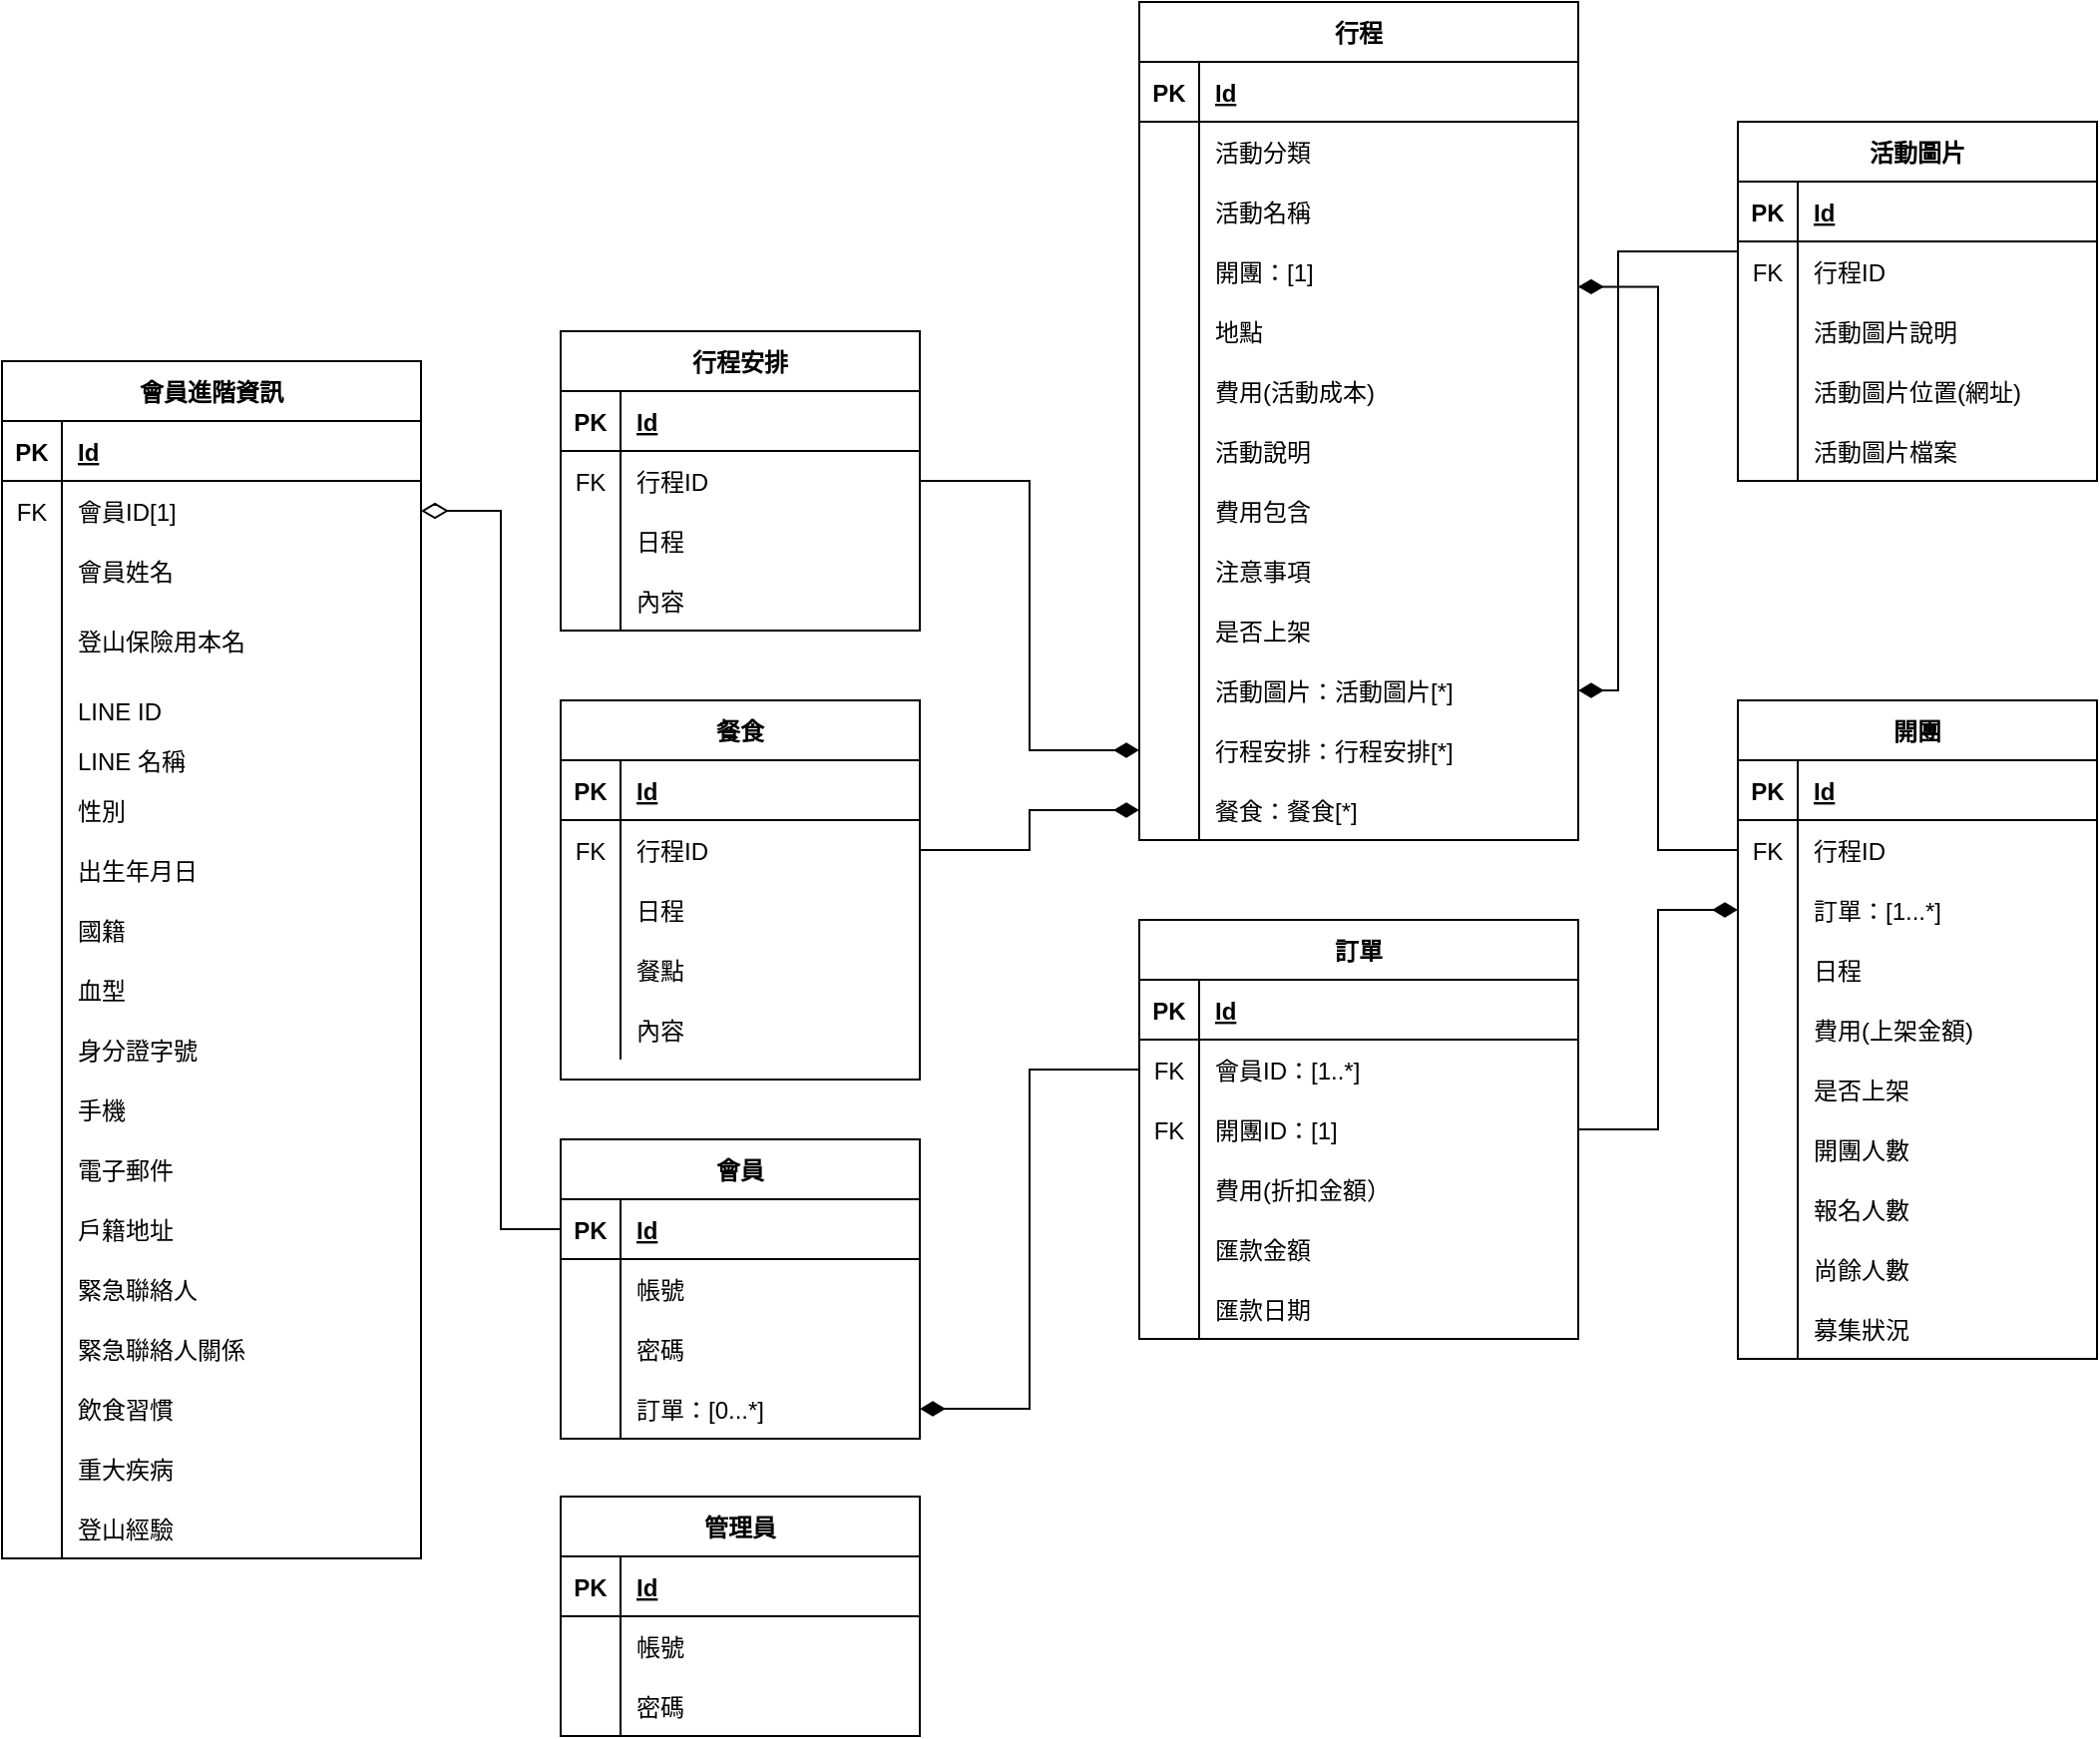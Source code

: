 <mxfile version="14.1.8" type="github">
  <diagram id="O8zIBrpue6FMB7xXW-CX" name="Page-1">
    <mxGraphModel dx="2027" dy="810" grid="1" gridSize="10" guides="1" tooltips="1" connect="1" arrows="1" fold="1" page="1" pageScale="1" pageWidth="827" pageHeight="1169" math="0" shadow="0">
      <root>
        <mxCell id="0" />
        <mxCell id="1" parent="0" />
        <mxCell id="ODbUXR2kp1AXb-9uxzaP-1" value="行程" style="shape=table;startSize=30;container=1;collapsible=1;childLayout=tableLayout;fixedRows=1;rowLines=0;fontStyle=1;align=center;resizeLast=1;" parent="1" vertex="1">
          <mxGeometry x="410" y="420" width="220" height="420" as="geometry" />
        </mxCell>
        <mxCell id="ODbUXR2kp1AXb-9uxzaP-2" value="" style="shape=partialRectangle;collapsible=0;dropTarget=0;pointerEvents=0;fillColor=none;top=0;left=0;bottom=1;right=0;points=[[0,0.5],[1,0.5]];portConstraint=eastwest;" parent="ODbUXR2kp1AXb-9uxzaP-1" vertex="1">
          <mxGeometry y="30" width="220" height="30" as="geometry" />
        </mxCell>
        <mxCell id="ODbUXR2kp1AXb-9uxzaP-3" value="PK" style="shape=partialRectangle;connectable=0;fillColor=none;top=0;left=0;bottom=0;right=0;fontStyle=1;overflow=hidden;" parent="ODbUXR2kp1AXb-9uxzaP-2" vertex="1">
          <mxGeometry width="30" height="30" as="geometry" />
        </mxCell>
        <mxCell id="ODbUXR2kp1AXb-9uxzaP-4" value="Id" style="shape=partialRectangle;connectable=0;fillColor=none;top=0;left=0;bottom=0;right=0;align=left;spacingLeft=6;fontStyle=5;overflow=hidden;" parent="ODbUXR2kp1AXb-9uxzaP-2" vertex="1">
          <mxGeometry x="30" width="190" height="30" as="geometry" />
        </mxCell>
        <mxCell id="ODbUXR2kp1AXb-9uxzaP-5" value="" style="shape=partialRectangle;collapsible=0;dropTarget=0;pointerEvents=0;fillColor=none;top=0;left=0;bottom=0;right=0;points=[[0,0.5],[1,0.5]];portConstraint=eastwest;" parent="ODbUXR2kp1AXb-9uxzaP-1" vertex="1">
          <mxGeometry y="60" width="220" height="30" as="geometry" />
        </mxCell>
        <mxCell id="ODbUXR2kp1AXb-9uxzaP-6" value="" style="shape=partialRectangle;connectable=0;fillColor=none;top=0;left=0;bottom=0;right=0;editable=1;overflow=hidden;" parent="ODbUXR2kp1AXb-9uxzaP-5" vertex="1">
          <mxGeometry width="30" height="30" as="geometry" />
        </mxCell>
        <mxCell id="ODbUXR2kp1AXb-9uxzaP-7" value="活動分類" style="shape=partialRectangle;connectable=0;fillColor=none;top=0;left=0;bottom=0;right=0;align=left;spacingLeft=6;overflow=hidden;" parent="ODbUXR2kp1AXb-9uxzaP-5" vertex="1">
          <mxGeometry x="30" width="190" height="30" as="geometry" />
        </mxCell>
        <mxCell id="ODbUXR2kp1AXb-9uxzaP-8" value="" style="shape=partialRectangle;collapsible=0;dropTarget=0;pointerEvents=0;fillColor=none;top=0;left=0;bottom=0;right=0;points=[[0,0.5],[1,0.5]];portConstraint=eastwest;" parent="ODbUXR2kp1AXb-9uxzaP-1" vertex="1">
          <mxGeometry y="90" width="220" height="30" as="geometry" />
        </mxCell>
        <mxCell id="ODbUXR2kp1AXb-9uxzaP-9" value="" style="shape=partialRectangle;connectable=0;fillColor=none;top=0;left=0;bottom=0;right=0;editable=1;overflow=hidden;" parent="ODbUXR2kp1AXb-9uxzaP-8" vertex="1">
          <mxGeometry width="30" height="30" as="geometry" />
        </mxCell>
        <mxCell id="ODbUXR2kp1AXb-9uxzaP-10" value="活動名稱" style="shape=partialRectangle;connectable=0;fillColor=none;top=0;left=0;bottom=0;right=0;align=left;spacingLeft=6;overflow=hidden;" parent="ODbUXR2kp1AXb-9uxzaP-8" vertex="1">
          <mxGeometry x="30" width="190" height="30" as="geometry" />
        </mxCell>
        <mxCell id="M9lrD6sUdWzwdy7Pdqtk-17" style="shape=partialRectangle;collapsible=0;dropTarget=0;pointerEvents=0;fillColor=none;top=0;left=0;bottom=0;right=0;points=[[0,0.5],[1,0.5]];portConstraint=eastwest;" parent="ODbUXR2kp1AXb-9uxzaP-1" vertex="1">
          <mxGeometry y="120" width="220" height="30" as="geometry" />
        </mxCell>
        <mxCell id="M9lrD6sUdWzwdy7Pdqtk-18" style="shape=partialRectangle;connectable=0;fillColor=none;top=0;left=0;bottom=0;right=0;editable=1;overflow=hidden;" parent="M9lrD6sUdWzwdy7Pdqtk-17" vertex="1">
          <mxGeometry width="30" height="30" as="geometry" />
        </mxCell>
        <mxCell id="M9lrD6sUdWzwdy7Pdqtk-19" value="開團：[1]" style="shape=partialRectangle;connectable=0;fillColor=none;top=0;left=0;bottom=0;right=0;align=left;spacingLeft=6;overflow=hidden;" parent="M9lrD6sUdWzwdy7Pdqtk-17" vertex="1">
          <mxGeometry x="30" width="190" height="30" as="geometry" />
        </mxCell>
        <mxCell id="ODbUXR2kp1AXb-9uxzaP-11" value="" style="shape=partialRectangle;collapsible=0;dropTarget=0;pointerEvents=0;fillColor=none;top=0;left=0;bottom=0;right=0;points=[[0,0.5],[1,0.5]];portConstraint=eastwest;" parent="ODbUXR2kp1AXb-9uxzaP-1" vertex="1">
          <mxGeometry y="150" width="220" height="30" as="geometry" />
        </mxCell>
        <mxCell id="ODbUXR2kp1AXb-9uxzaP-12" value="" style="shape=partialRectangle;connectable=0;fillColor=none;top=0;left=0;bottom=0;right=0;editable=1;overflow=hidden;" parent="ODbUXR2kp1AXb-9uxzaP-11" vertex="1">
          <mxGeometry width="30" height="30" as="geometry" />
        </mxCell>
        <mxCell id="ODbUXR2kp1AXb-9uxzaP-13" value="地點" style="shape=partialRectangle;connectable=0;fillColor=none;top=0;left=0;bottom=0;right=0;align=left;spacingLeft=6;overflow=hidden;" parent="ODbUXR2kp1AXb-9uxzaP-11" vertex="1">
          <mxGeometry x="30" width="190" height="30" as="geometry" />
        </mxCell>
        <mxCell id="ODbUXR2kp1AXb-9uxzaP-14" value="" style="shape=partialRectangle;collapsible=0;dropTarget=0;pointerEvents=0;fillColor=none;top=0;left=0;bottom=0;right=0;points=[[0,0.5],[1,0.5]];portConstraint=eastwest;" parent="ODbUXR2kp1AXb-9uxzaP-1" vertex="1">
          <mxGeometry y="180" width="220" height="30" as="geometry" />
        </mxCell>
        <mxCell id="ODbUXR2kp1AXb-9uxzaP-15" value="" style="shape=partialRectangle;connectable=0;fillColor=none;top=0;left=0;bottom=0;right=0;editable=1;overflow=hidden;" parent="ODbUXR2kp1AXb-9uxzaP-14" vertex="1">
          <mxGeometry width="30" height="30" as="geometry" />
        </mxCell>
        <mxCell id="ODbUXR2kp1AXb-9uxzaP-16" value="費用(活動成本)" style="shape=partialRectangle;connectable=0;fillColor=none;top=0;left=0;bottom=0;right=0;align=left;spacingLeft=6;overflow=hidden;" parent="ODbUXR2kp1AXb-9uxzaP-14" vertex="1">
          <mxGeometry x="30" width="190" height="30" as="geometry" />
        </mxCell>
        <mxCell id="ODbUXR2kp1AXb-9uxzaP-17" value="" style="shape=partialRectangle;collapsible=0;dropTarget=0;pointerEvents=0;fillColor=none;top=0;left=0;bottom=0;right=0;points=[[0,0.5],[1,0.5]];portConstraint=eastwest;" parent="ODbUXR2kp1AXb-9uxzaP-1" vertex="1">
          <mxGeometry y="210" width="220" height="30" as="geometry" />
        </mxCell>
        <mxCell id="ODbUXR2kp1AXb-9uxzaP-18" value="" style="shape=partialRectangle;connectable=0;fillColor=none;top=0;left=0;bottom=0;right=0;editable=1;overflow=hidden;" parent="ODbUXR2kp1AXb-9uxzaP-17" vertex="1">
          <mxGeometry width="30" height="30" as="geometry" />
        </mxCell>
        <mxCell id="ODbUXR2kp1AXb-9uxzaP-19" value="活動說明" style="shape=partialRectangle;connectable=0;fillColor=none;top=0;left=0;bottom=0;right=0;align=left;spacingLeft=6;overflow=hidden;" parent="ODbUXR2kp1AXb-9uxzaP-17" vertex="1">
          <mxGeometry x="30" width="190" height="30" as="geometry" />
        </mxCell>
        <mxCell id="ODbUXR2kp1AXb-9uxzaP-20" value="" style="shape=partialRectangle;collapsible=0;dropTarget=0;pointerEvents=0;fillColor=none;top=0;left=0;bottom=0;right=0;points=[[0,0.5],[1,0.5]];portConstraint=eastwest;" parent="ODbUXR2kp1AXb-9uxzaP-1" vertex="1">
          <mxGeometry y="240" width="220" height="30" as="geometry" />
        </mxCell>
        <mxCell id="ODbUXR2kp1AXb-9uxzaP-21" value="" style="shape=partialRectangle;connectable=0;fillColor=none;top=0;left=0;bottom=0;right=0;editable=1;overflow=hidden;" parent="ODbUXR2kp1AXb-9uxzaP-20" vertex="1">
          <mxGeometry width="30" height="30" as="geometry" />
        </mxCell>
        <mxCell id="ODbUXR2kp1AXb-9uxzaP-22" value="費用包含" style="shape=partialRectangle;connectable=0;fillColor=none;top=0;left=0;bottom=0;right=0;align=left;spacingLeft=6;overflow=hidden;" parent="ODbUXR2kp1AXb-9uxzaP-20" vertex="1">
          <mxGeometry x="30" width="190" height="30" as="geometry" />
        </mxCell>
        <mxCell id="ODbUXR2kp1AXb-9uxzaP-23" value="" style="shape=partialRectangle;collapsible=0;dropTarget=0;pointerEvents=0;fillColor=none;top=0;left=0;bottom=0;right=0;points=[[0,0.5],[1,0.5]];portConstraint=eastwest;" parent="ODbUXR2kp1AXb-9uxzaP-1" vertex="1">
          <mxGeometry y="270" width="220" height="30" as="geometry" />
        </mxCell>
        <mxCell id="ODbUXR2kp1AXb-9uxzaP-24" value="" style="shape=partialRectangle;connectable=0;fillColor=none;top=0;left=0;bottom=0;right=0;editable=1;overflow=hidden;" parent="ODbUXR2kp1AXb-9uxzaP-23" vertex="1">
          <mxGeometry width="30" height="30" as="geometry" />
        </mxCell>
        <mxCell id="ODbUXR2kp1AXb-9uxzaP-25" value="注意事項" style="shape=partialRectangle;connectable=0;fillColor=none;top=0;left=0;bottom=0;right=0;align=left;spacingLeft=6;overflow=hidden;" parent="ODbUXR2kp1AXb-9uxzaP-23" vertex="1">
          <mxGeometry x="30" width="190" height="30" as="geometry" />
        </mxCell>
        <mxCell id="ODbUXR2kp1AXb-9uxzaP-26" value="" style="shape=partialRectangle;collapsible=0;dropTarget=0;pointerEvents=0;fillColor=none;top=0;left=0;bottom=0;right=0;points=[[0,0.5],[1,0.5]];portConstraint=eastwest;" parent="ODbUXR2kp1AXb-9uxzaP-1" vertex="1">
          <mxGeometry y="300" width="220" height="30" as="geometry" />
        </mxCell>
        <mxCell id="ODbUXR2kp1AXb-9uxzaP-27" value="" style="shape=partialRectangle;connectable=0;fillColor=none;top=0;left=0;bottom=0;right=0;editable=1;overflow=hidden;" parent="ODbUXR2kp1AXb-9uxzaP-26" vertex="1">
          <mxGeometry width="30" height="30" as="geometry" />
        </mxCell>
        <mxCell id="ODbUXR2kp1AXb-9uxzaP-28" value="是否上架" style="shape=partialRectangle;connectable=0;fillColor=none;top=0;left=0;bottom=0;right=0;align=left;spacingLeft=6;overflow=hidden;" parent="ODbUXR2kp1AXb-9uxzaP-26" vertex="1">
          <mxGeometry x="30" width="190" height="30" as="geometry" />
        </mxCell>
        <mxCell id="M9lrD6sUdWzwdy7Pdqtk-1" style="shape=partialRectangle;collapsible=0;dropTarget=0;pointerEvents=0;fillColor=none;top=0;left=0;bottom=0;right=0;points=[[0,0.5],[1,0.5]];portConstraint=eastwest;" parent="ODbUXR2kp1AXb-9uxzaP-1" vertex="1">
          <mxGeometry y="330" width="220" height="30" as="geometry" />
        </mxCell>
        <mxCell id="M9lrD6sUdWzwdy7Pdqtk-2" style="shape=partialRectangle;connectable=0;fillColor=none;top=0;left=0;bottom=0;right=0;editable=1;overflow=hidden;" parent="M9lrD6sUdWzwdy7Pdqtk-1" vertex="1">
          <mxGeometry width="30" height="30" as="geometry" />
        </mxCell>
        <mxCell id="M9lrD6sUdWzwdy7Pdqtk-3" value="活動圖片：活動圖片[*]" style="shape=partialRectangle;connectable=0;fillColor=none;top=0;left=0;bottom=0;right=0;align=left;spacingLeft=6;overflow=hidden;" parent="M9lrD6sUdWzwdy7Pdqtk-1" vertex="1">
          <mxGeometry x="30" width="190" height="30" as="geometry" />
        </mxCell>
        <mxCell id="M9lrD6sUdWzwdy7Pdqtk-4" style="shape=partialRectangle;collapsible=0;dropTarget=0;pointerEvents=0;fillColor=none;top=0;left=0;bottom=0;right=0;points=[[0,0.5],[1,0.5]];portConstraint=eastwest;" parent="ODbUXR2kp1AXb-9uxzaP-1" vertex="1">
          <mxGeometry y="360" width="220" height="30" as="geometry" />
        </mxCell>
        <mxCell id="M9lrD6sUdWzwdy7Pdqtk-5" style="shape=partialRectangle;connectable=0;fillColor=none;top=0;left=0;bottom=0;right=0;editable=1;overflow=hidden;" parent="M9lrD6sUdWzwdy7Pdqtk-4" vertex="1">
          <mxGeometry width="30" height="30" as="geometry" />
        </mxCell>
        <mxCell id="M9lrD6sUdWzwdy7Pdqtk-6" value="行程安排：行程安排[*]" style="shape=partialRectangle;connectable=0;fillColor=none;top=0;left=0;bottom=0;right=0;align=left;spacingLeft=6;overflow=hidden;" parent="M9lrD6sUdWzwdy7Pdqtk-4" vertex="1">
          <mxGeometry x="30" width="190" height="30" as="geometry" />
        </mxCell>
        <mxCell id="M9lrD6sUdWzwdy7Pdqtk-7" style="shape=partialRectangle;collapsible=0;dropTarget=0;pointerEvents=0;fillColor=none;top=0;left=0;bottom=0;right=0;points=[[0,0.5],[1,0.5]];portConstraint=eastwest;" parent="ODbUXR2kp1AXb-9uxzaP-1" vertex="1">
          <mxGeometry y="390" width="220" height="30" as="geometry" />
        </mxCell>
        <mxCell id="M9lrD6sUdWzwdy7Pdqtk-8" style="shape=partialRectangle;connectable=0;fillColor=none;top=0;left=0;bottom=0;right=0;editable=1;overflow=hidden;" parent="M9lrD6sUdWzwdy7Pdqtk-7" vertex="1">
          <mxGeometry width="30" height="30" as="geometry" />
        </mxCell>
        <mxCell id="M9lrD6sUdWzwdy7Pdqtk-9" value="餐食：餐食[*]" style="shape=partialRectangle;connectable=0;fillColor=none;top=0;left=0;bottom=0;right=0;align=left;spacingLeft=6;overflow=hidden;" parent="M9lrD6sUdWzwdy7Pdqtk-7" vertex="1">
          <mxGeometry x="30" width="190" height="30" as="geometry" />
        </mxCell>
        <mxCell id="ODbUXR2kp1AXb-9uxzaP-29" value="開團" style="shape=table;startSize=30;container=1;collapsible=1;childLayout=tableLayout;fixedRows=1;rowLines=0;fontStyle=1;align=center;resizeLast=1;fillColor=none;" parent="1" vertex="1">
          <mxGeometry x="710" y="770" width="180" height="330" as="geometry" />
        </mxCell>
        <mxCell id="ODbUXR2kp1AXb-9uxzaP-30" value="" style="shape=partialRectangle;collapsible=0;dropTarget=0;pointerEvents=0;fillColor=none;top=0;left=0;bottom=1;right=0;points=[[0,0.5],[1,0.5]];portConstraint=eastwest;" parent="ODbUXR2kp1AXb-9uxzaP-29" vertex="1">
          <mxGeometry y="30" width="180" height="30" as="geometry" />
        </mxCell>
        <mxCell id="ODbUXR2kp1AXb-9uxzaP-31" value="PK" style="shape=partialRectangle;connectable=0;fillColor=none;top=0;left=0;bottom=0;right=0;fontStyle=1;overflow=hidden;" parent="ODbUXR2kp1AXb-9uxzaP-30" vertex="1">
          <mxGeometry width="30" height="30" as="geometry" />
        </mxCell>
        <mxCell id="ODbUXR2kp1AXb-9uxzaP-32" value="Id" style="shape=partialRectangle;connectable=0;fillColor=none;top=0;left=0;bottom=0;right=0;align=left;spacingLeft=6;fontStyle=5;overflow=hidden;" parent="ODbUXR2kp1AXb-9uxzaP-30" vertex="1">
          <mxGeometry x="30" width="150" height="30" as="geometry" />
        </mxCell>
        <mxCell id="ODbUXR2kp1AXb-9uxzaP-33" value="" style="shape=partialRectangle;collapsible=0;dropTarget=0;pointerEvents=0;fillColor=none;top=0;left=0;bottom=0;right=0;points=[[0,0.5],[1,0.5]];portConstraint=eastwest;" parent="ODbUXR2kp1AXb-9uxzaP-29" vertex="1">
          <mxGeometry y="60" width="180" height="30" as="geometry" />
        </mxCell>
        <mxCell id="ODbUXR2kp1AXb-9uxzaP-34" value="FK" style="shape=partialRectangle;connectable=0;fillColor=none;top=0;left=0;bottom=0;right=0;fontStyle=0;overflow=hidden;" parent="ODbUXR2kp1AXb-9uxzaP-33" vertex="1">
          <mxGeometry width="30" height="30" as="geometry" />
        </mxCell>
        <mxCell id="ODbUXR2kp1AXb-9uxzaP-35" value="行程ID" style="shape=partialRectangle;connectable=0;fillColor=none;top=0;left=0;bottom=0;right=0;align=left;spacingLeft=6;fontStyle=0;overflow=hidden;" parent="ODbUXR2kp1AXb-9uxzaP-33" vertex="1">
          <mxGeometry x="30" width="150" height="30" as="geometry" />
        </mxCell>
        <mxCell id="M9lrD6sUdWzwdy7Pdqtk-24" style="shape=partialRectangle;collapsible=0;dropTarget=0;pointerEvents=0;fillColor=none;top=0;left=0;bottom=0;right=0;points=[[0,0.5],[1,0.5]];portConstraint=eastwest;" parent="ODbUXR2kp1AXb-9uxzaP-29" vertex="1">
          <mxGeometry y="90" width="180" height="30" as="geometry" />
        </mxCell>
        <mxCell id="M9lrD6sUdWzwdy7Pdqtk-25" style="shape=partialRectangle;connectable=0;fillColor=none;top=0;left=0;bottom=0;right=0;fontStyle=0;overflow=hidden;" parent="M9lrD6sUdWzwdy7Pdqtk-24" vertex="1">
          <mxGeometry width="30" height="30" as="geometry" />
        </mxCell>
        <mxCell id="M9lrD6sUdWzwdy7Pdqtk-26" value="訂單：[1...*]" style="shape=partialRectangle;connectable=0;fillColor=none;top=0;left=0;bottom=0;right=0;align=left;spacingLeft=6;fontStyle=0;overflow=hidden;" parent="M9lrD6sUdWzwdy7Pdqtk-24" vertex="1">
          <mxGeometry x="30" width="150" height="30" as="geometry" />
        </mxCell>
        <mxCell id="ODbUXR2kp1AXb-9uxzaP-39" value="" style="shape=partialRectangle;collapsible=0;dropTarget=0;pointerEvents=0;fillColor=none;top=0;left=0;bottom=0;right=0;points=[[0,0.5],[1,0.5]];portConstraint=eastwest;" parent="ODbUXR2kp1AXb-9uxzaP-29" vertex="1">
          <mxGeometry y="120" width="180" height="30" as="geometry" />
        </mxCell>
        <mxCell id="ODbUXR2kp1AXb-9uxzaP-40" value="" style="shape=partialRectangle;connectable=0;fillColor=none;top=0;left=0;bottom=0;right=0;editable=1;overflow=hidden;" parent="ODbUXR2kp1AXb-9uxzaP-39" vertex="1">
          <mxGeometry width="30" height="30" as="geometry" />
        </mxCell>
        <mxCell id="ODbUXR2kp1AXb-9uxzaP-41" value="日程" style="shape=partialRectangle;connectable=0;fillColor=none;top=0;left=0;bottom=0;right=0;align=left;spacingLeft=6;overflow=hidden;" parent="ODbUXR2kp1AXb-9uxzaP-39" vertex="1">
          <mxGeometry x="30" width="150" height="30" as="geometry" />
        </mxCell>
        <mxCell id="Jhr8cW5ko4Ph3EOrnFrw-292" style="shape=partialRectangle;collapsible=0;dropTarget=0;pointerEvents=0;fillColor=none;top=0;left=0;bottom=0;right=0;points=[[0,0.5],[1,0.5]];portConstraint=eastwest;" parent="ODbUXR2kp1AXb-9uxzaP-29" vertex="1">
          <mxGeometry y="150" width="180" height="30" as="geometry" />
        </mxCell>
        <mxCell id="Jhr8cW5ko4Ph3EOrnFrw-293" style="shape=partialRectangle;connectable=0;fillColor=none;top=0;left=0;bottom=0;right=0;editable=1;overflow=hidden;" parent="Jhr8cW5ko4Ph3EOrnFrw-292" vertex="1">
          <mxGeometry width="30" height="30" as="geometry" />
        </mxCell>
        <mxCell id="Jhr8cW5ko4Ph3EOrnFrw-294" value="費用(上架金額)" style="shape=partialRectangle;connectable=0;fillColor=none;top=0;left=0;bottom=0;right=0;align=left;spacingLeft=6;overflow=hidden;" parent="Jhr8cW5ko4Ph3EOrnFrw-292" vertex="1">
          <mxGeometry x="30" width="150" height="30" as="geometry" />
        </mxCell>
        <mxCell id="Jhr8cW5ko4Ph3EOrnFrw-295" style="shape=partialRectangle;collapsible=0;dropTarget=0;pointerEvents=0;fillColor=none;top=0;left=0;bottom=0;right=0;points=[[0,0.5],[1,0.5]];portConstraint=eastwest;" parent="ODbUXR2kp1AXb-9uxzaP-29" vertex="1">
          <mxGeometry y="180" width="180" height="30" as="geometry" />
        </mxCell>
        <mxCell id="Jhr8cW5ko4Ph3EOrnFrw-296" style="shape=partialRectangle;connectable=0;fillColor=none;top=0;left=0;bottom=0;right=0;editable=1;overflow=hidden;" parent="Jhr8cW5ko4Ph3EOrnFrw-295" vertex="1">
          <mxGeometry width="30" height="30" as="geometry" />
        </mxCell>
        <mxCell id="Jhr8cW5ko4Ph3EOrnFrw-297" value="是否上架" style="shape=partialRectangle;connectable=0;fillColor=none;top=0;left=0;bottom=0;right=0;align=left;spacingLeft=6;overflow=hidden;" parent="Jhr8cW5ko4Ph3EOrnFrw-295" vertex="1">
          <mxGeometry x="30" width="150" height="30" as="geometry" />
        </mxCell>
        <mxCell id="ODbUXR2kp1AXb-9uxzaP-36" value="" style="shape=partialRectangle;collapsible=0;dropTarget=0;pointerEvents=0;fillColor=none;top=0;left=0;bottom=0;right=0;points=[[0,0.5],[1,0.5]];portConstraint=eastwest;" parent="ODbUXR2kp1AXb-9uxzaP-29" vertex="1">
          <mxGeometry y="210" width="180" height="30" as="geometry" />
        </mxCell>
        <mxCell id="ODbUXR2kp1AXb-9uxzaP-37" value="" style="shape=partialRectangle;connectable=0;fillColor=none;top=0;left=0;bottom=0;right=0;editable=1;overflow=hidden;" parent="ODbUXR2kp1AXb-9uxzaP-36" vertex="1">
          <mxGeometry width="30" height="30" as="geometry" />
        </mxCell>
        <mxCell id="ODbUXR2kp1AXb-9uxzaP-38" value="開團人數" style="shape=partialRectangle;connectable=0;fillColor=none;top=0;left=0;bottom=0;right=0;align=left;spacingLeft=6;overflow=hidden;" parent="ODbUXR2kp1AXb-9uxzaP-36" vertex="1">
          <mxGeometry x="30" width="150" height="30" as="geometry" />
        </mxCell>
        <mxCell id="Jhr8cW5ko4Ph3EOrnFrw-47" style="shape=partialRectangle;collapsible=0;dropTarget=0;pointerEvents=0;fillColor=none;top=0;left=0;bottom=0;right=0;points=[[0,0.5],[1,0.5]];portConstraint=eastwest;" parent="ODbUXR2kp1AXb-9uxzaP-29" vertex="1">
          <mxGeometry y="240" width="180" height="30" as="geometry" />
        </mxCell>
        <mxCell id="Jhr8cW5ko4Ph3EOrnFrw-48" style="shape=partialRectangle;connectable=0;fillColor=none;top=0;left=0;bottom=0;right=0;editable=1;overflow=hidden;" parent="Jhr8cW5ko4Ph3EOrnFrw-47" vertex="1">
          <mxGeometry width="30" height="30" as="geometry" />
        </mxCell>
        <mxCell id="Jhr8cW5ko4Ph3EOrnFrw-49" value="報名人數" style="shape=partialRectangle;connectable=0;fillColor=none;top=0;left=0;bottom=0;right=0;align=left;spacingLeft=6;overflow=hidden;" parent="Jhr8cW5ko4Ph3EOrnFrw-47" vertex="1">
          <mxGeometry x="30" width="150" height="30" as="geometry" />
        </mxCell>
        <mxCell id="Jhr8cW5ko4Ph3EOrnFrw-44" style="shape=partialRectangle;collapsible=0;dropTarget=0;pointerEvents=0;fillColor=none;top=0;left=0;bottom=0;right=0;points=[[0,0.5],[1,0.5]];portConstraint=eastwest;" parent="ODbUXR2kp1AXb-9uxzaP-29" vertex="1">
          <mxGeometry y="270" width="180" height="30" as="geometry" />
        </mxCell>
        <mxCell id="Jhr8cW5ko4Ph3EOrnFrw-45" style="shape=partialRectangle;connectable=0;fillColor=none;top=0;left=0;bottom=0;right=0;editable=1;overflow=hidden;" parent="Jhr8cW5ko4Ph3EOrnFrw-44" vertex="1">
          <mxGeometry width="30" height="30" as="geometry" />
        </mxCell>
        <mxCell id="Jhr8cW5ko4Ph3EOrnFrw-46" value="尚餘人數" style="shape=partialRectangle;connectable=0;fillColor=none;top=0;left=0;bottom=0;right=0;align=left;spacingLeft=6;overflow=hidden;" parent="Jhr8cW5ko4Ph3EOrnFrw-44" vertex="1">
          <mxGeometry x="30" width="150" height="30" as="geometry" />
        </mxCell>
        <mxCell id="Jhr8cW5ko4Ph3EOrnFrw-41" style="shape=partialRectangle;collapsible=0;dropTarget=0;pointerEvents=0;fillColor=none;top=0;left=0;bottom=0;right=0;points=[[0,0.5],[1,0.5]];portConstraint=eastwest;" parent="ODbUXR2kp1AXb-9uxzaP-29" vertex="1">
          <mxGeometry y="300" width="180" height="30" as="geometry" />
        </mxCell>
        <mxCell id="Jhr8cW5ko4Ph3EOrnFrw-42" style="shape=partialRectangle;connectable=0;fillColor=none;top=0;left=0;bottom=0;right=0;editable=1;overflow=hidden;" parent="Jhr8cW5ko4Ph3EOrnFrw-41" vertex="1">
          <mxGeometry width="30" height="30" as="geometry" />
        </mxCell>
        <mxCell id="Jhr8cW5ko4Ph3EOrnFrw-43" value="募集狀況" style="shape=partialRectangle;connectable=0;fillColor=none;top=0;left=0;bottom=0;right=0;align=left;spacingLeft=6;overflow=hidden;" parent="Jhr8cW5ko4Ph3EOrnFrw-41" vertex="1">
          <mxGeometry x="30" width="150" height="30" as="geometry" />
        </mxCell>
        <mxCell id="ODbUXR2kp1AXb-9uxzaP-45" value="行程安排" style="shape=table;startSize=30;container=1;collapsible=1;childLayout=tableLayout;fixedRows=1;rowLines=0;fontStyle=1;align=center;resizeLast=1;fillColor=none;" parent="1" vertex="1">
          <mxGeometry x="120" y="585" width="180" height="150" as="geometry" />
        </mxCell>
        <mxCell id="ODbUXR2kp1AXb-9uxzaP-46" value="" style="shape=partialRectangle;collapsible=0;dropTarget=0;pointerEvents=0;fillColor=none;top=0;left=0;bottom=1;right=0;points=[[0,0.5],[1,0.5]];portConstraint=eastwest;" parent="ODbUXR2kp1AXb-9uxzaP-45" vertex="1">
          <mxGeometry y="30" width="180" height="30" as="geometry" />
        </mxCell>
        <mxCell id="ODbUXR2kp1AXb-9uxzaP-47" value="PK" style="shape=partialRectangle;connectable=0;fillColor=none;top=0;left=0;bottom=0;right=0;fontStyle=1;overflow=hidden;" parent="ODbUXR2kp1AXb-9uxzaP-46" vertex="1">
          <mxGeometry width="30" height="30" as="geometry" />
        </mxCell>
        <mxCell id="ODbUXR2kp1AXb-9uxzaP-48" value="Id" style="shape=partialRectangle;connectable=0;fillColor=none;top=0;left=0;bottom=0;right=0;align=left;spacingLeft=6;fontStyle=5;overflow=hidden;" parent="ODbUXR2kp1AXb-9uxzaP-46" vertex="1">
          <mxGeometry x="30" width="150" height="30" as="geometry" />
        </mxCell>
        <mxCell id="ODbUXR2kp1AXb-9uxzaP-49" value="" style="shape=partialRectangle;collapsible=0;dropTarget=0;pointerEvents=0;fillColor=none;top=0;left=0;bottom=0;right=0;points=[[0,0.5],[1,0.5]];portConstraint=eastwest;" parent="ODbUXR2kp1AXb-9uxzaP-45" vertex="1">
          <mxGeometry y="60" width="180" height="30" as="geometry" />
        </mxCell>
        <mxCell id="ODbUXR2kp1AXb-9uxzaP-50" value="FK" style="shape=partialRectangle;connectable=0;fillColor=none;top=0;left=0;bottom=0;right=0;fontStyle=0;overflow=hidden;" parent="ODbUXR2kp1AXb-9uxzaP-49" vertex="1">
          <mxGeometry width="30" height="30" as="geometry" />
        </mxCell>
        <mxCell id="ODbUXR2kp1AXb-9uxzaP-51" value="行程ID" style="shape=partialRectangle;connectable=0;fillColor=none;top=0;left=0;bottom=0;right=0;align=left;spacingLeft=6;fontStyle=0;overflow=hidden;" parent="ODbUXR2kp1AXb-9uxzaP-49" vertex="1">
          <mxGeometry x="30" width="150" height="30" as="geometry" />
        </mxCell>
        <mxCell id="ODbUXR2kp1AXb-9uxzaP-52" value="" style="shape=partialRectangle;collapsible=0;dropTarget=0;pointerEvents=0;fillColor=none;top=0;left=0;bottom=0;right=0;points=[[0,0.5],[1,0.5]];portConstraint=eastwest;" parent="ODbUXR2kp1AXb-9uxzaP-45" vertex="1">
          <mxGeometry y="90" width="180" height="30" as="geometry" />
        </mxCell>
        <mxCell id="ODbUXR2kp1AXb-9uxzaP-53" value="" style="shape=partialRectangle;connectable=0;fillColor=none;top=0;left=0;bottom=0;right=0;editable=1;overflow=hidden;" parent="ODbUXR2kp1AXb-9uxzaP-52" vertex="1">
          <mxGeometry width="30" height="30" as="geometry" />
        </mxCell>
        <mxCell id="ODbUXR2kp1AXb-9uxzaP-54" value="日程" style="shape=partialRectangle;connectable=0;fillColor=none;top=0;left=0;bottom=0;right=0;align=left;spacingLeft=6;overflow=hidden;" parent="ODbUXR2kp1AXb-9uxzaP-52" vertex="1">
          <mxGeometry x="30" width="150" height="30" as="geometry" />
        </mxCell>
        <mxCell id="ODbUXR2kp1AXb-9uxzaP-58" value="" style="shape=partialRectangle;collapsible=0;dropTarget=0;pointerEvents=0;fillColor=none;top=0;left=0;bottom=0;right=0;points=[[0,0.5],[1,0.5]];portConstraint=eastwest;" parent="ODbUXR2kp1AXb-9uxzaP-45" vertex="1">
          <mxGeometry y="120" width="180" height="30" as="geometry" />
        </mxCell>
        <mxCell id="ODbUXR2kp1AXb-9uxzaP-59" value="" style="shape=partialRectangle;connectable=0;fillColor=none;top=0;left=0;bottom=0;right=0;editable=1;overflow=hidden;" parent="ODbUXR2kp1AXb-9uxzaP-58" vertex="1">
          <mxGeometry width="30" height="30" as="geometry" />
        </mxCell>
        <mxCell id="ODbUXR2kp1AXb-9uxzaP-60" value="內容" style="shape=partialRectangle;connectable=0;fillColor=none;top=0;left=0;bottom=0;right=0;align=left;spacingLeft=6;overflow=hidden;" parent="ODbUXR2kp1AXb-9uxzaP-58" vertex="1">
          <mxGeometry x="30" width="150" height="30" as="geometry" />
        </mxCell>
        <mxCell id="ODbUXR2kp1AXb-9uxzaP-70" value="餐食" style="shape=table;startSize=30;container=1;collapsible=1;childLayout=tableLayout;fixedRows=1;rowLines=0;fontStyle=1;align=center;resizeLast=1;fillColor=none;" parent="1" vertex="1">
          <mxGeometry x="120" y="770" width="180" height="190" as="geometry" />
        </mxCell>
        <mxCell id="ODbUXR2kp1AXb-9uxzaP-71" value="" style="shape=partialRectangle;collapsible=0;dropTarget=0;pointerEvents=0;fillColor=none;top=0;left=0;bottom=1;right=0;points=[[0,0.5],[1,0.5]];portConstraint=eastwest;" parent="ODbUXR2kp1AXb-9uxzaP-70" vertex="1">
          <mxGeometry y="30" width="180" height="30" as="geometry" />
        </mxCell>
        <mxCell id="ODbUXR2kp1AXb-9uxzaP-72" value="PK" style="shape=partialRectangle;connectable=0;fillColor=none;top=0;left=0;bottom=0;right=0;fontStyle=1;overflow=hidden;" parent="ODbUXR2kp1AXb-9uxzaP-71" vertex="1">
          <mxGeometry width="30" height="30" as="geometry" />
        </mxCell>
        <mxCell id="ODbUXR2kp1AXb-9uxzaP-73" value="Id" style="shape=partialRectangle;connectable=0;fillColor=none;top=0;left=0;bottom=0;right=0;align=left;spacingLeft=6;fontStyle=5;overflow=hidden;" parent="ODbUXR2kp1AXb-9uxzaP-71" vertex="1">
          <mxGeometry x="30" width="150" height="30" as="geometry" />
        </mxCell>
        <mxCell id="ODbUXR2kp1AXb-9uxzaP-74" value="" style="shape=partialRectangle;collapsible=0;dropTarget=0;pointerEvents=0;fillColor=none;top=0;left=0;bottom=0;right=0;points=[[0,0.5],[1,0.5]];portConstraint=eastwest;" parent="ODbUXR2kp1AXb-9uxzaP-70" vertex="1">
          <mxGeometry y="60" width="180" height="30" as="geometry" />
        </mxCell>
        <mxCell id="ODbUXR2kp1AXb-9uxzaP-75" value="FK" style="shape=partialRectangle;connectable=0;fillColor=none;top=0;left=0;bottom=0;right=0;fontStyle=0;overflow=hidden;" parent="ODbUXR2kp1AXb-9uxzaP-74" vertex="1">
          <mxGeometry width="30" height="30" as="geometry" />
        </mxCell>
        <mxCell id="ODbUXR2kp1AXb-9uxzaP-76" value="行程ID" style="shape=partialRectangle;connectable=0;fillColor=none;top=0;left=0;bottom=0;right=0;align=left;spacingLeft=6;fontStyle=0;overflow=hidden;" parent="ODbUXR2kp1AXb-9uxzaP-74" vertex="1">
          <mxGeometry x="30" width="150" height="30" as="geometry" />
        </mxCell>
        <mxCell id="ODbUXR2kp1AXb-9uxzaP-77" value="" style="shape=partialRectangle;collapsible=0;dropTarget=0;pointerEvents=0;fillColor=none;top=0;left=0;bottom=0;right=0;points=[[0,0.5],[1,0.5]];portConstraint=eastwest;" parent="ODbUXR2kp1AXb-9uxzaP-70" vertex="1">
          <mxGeometry y="90" width="180" height="30" as="geometry" />
        </mxCell>
        <mxCell id="ODbUXR2kp1AXb-9uxzaP-78" value="" style="shape=partialRectangle;connectable=0;fillColor=none;top=0;left=0;bottom=0;right=0;editable=1;overflow=hidden;" parent="ODbUXR2kp1AXb-9uxzaP-77" vertex="1">
          <mxGeometry width="30" height="30" as="geometry" />
        </mxCell>
        <mxCell id="ODbUXR2kp1AXb-9uxzaP-79" value="日程" style="shape=partialRectangle;connectable=0;fillColor=none;top=0;left=0;bottom=0;right=0;align=left;spacingLeft=6;overflow=hidden;" parent="ODbUXR2kp1AXb-9uxzaP-77" vertex="1">
          <mxGeometry x="30" width="150" height="30" as="geometry" />
        </mxCell>
        <mxCell id="ODbUXR2kp1AXb-9uxzaP-80" value="" style="shape=partialRectangle;collapsible=0;dropTarget=0;pointerEvents=0;fillColor=none;top=0;left=0;bottom=0;right=0;points=[[0,0.5],[1,0.5]];portConstraint=eastwest;" parent="ODbUXR2kp1AXb-9uxzaP-70" vertex="1">
          <mxGeometry y="120" width="180" height="30" as="geometry" />
        </mxCell>
        <mxCell id="ODbUXR2kp1AXb-9uxzaP-81" value="" style="shape=partialRectangle;connectable=0;fillColor=none;top=0;left=0;bottom=0;right=0;editable=1;overflow=hidden;" parent="ODbUXR2kp1AXb-9uxzaP-80" vertex="1">
          <mxGeometry width="30" height="30" as="geometry" />
        </mxCell>
        <mxCell id="ODbUXR2kp1AXb-9uxzaP-82" value="餐點" style="shape=partialRectangle;connectable=0;fillColor=none;top=0;left=0;bottom=0;right=0;align=left;spacingLeft=6;overflow=hidden;" parent="ODbUXR2kp1AXb-9uxzaP-80" vertex="1">
          <mxGeometry x="30" width="150" height="30" as="geometry" />
        </mxCell>
        <mxCell id="ODbUXR2kp1AXb-9uxzaP-83" value="" style="shape=partialRectangle;collapsible=0;dropTarget=0;pointerEvents=0;fillColor=none;top=0;left=0;bottom=0;right=0;points=[[0,0.5],[1,0.5]];portConstraint=eastwest;" parent="ODbUXR2kp1AXb-9uxzaP-70" vertex="1">
          <mxGeometry y="150" width="180" height="30" as="geometry" />
        </mxCell>
        <mxCell id="ODbUXR2kp1AXb-9uxzaP-84" value="" style="shape=partialRectangle;connectable=0;fillColor=none;top=0;left=0;bottom=0;right=0;editable=1;overflow=hidden;" parent="ODbUXR2kp1AXb-9uxzaP-83" vertex="1">
          <mxGeometry width="30" height="30" as="geometry" />
        </mxCell>
        <mxCell id="ODbUXR2kp1AXb-9uxzaP-85" value="內容" style="shape=partialRectangle;connectable=0;fillColor=none;top=0;left=0;bottom=0;right=0;align=left;spacingLeft=6;overflow=hidden;" parent="ODbUXR2kp1AXb-9uxzaP-83" vertex="1">
          <mxGeometry x="30" width="150" height="30" as="geometry" />
        </mxCell>
        <mxCell id="ODbUXR2kp1AXb-9uxzaP-86" value="活動圖片" style="shape=table;startSize=30;container=1;collapsible=1;childLayout=tableLayout;fixedRows=1;rowLines=0;fontStyle=1;align=center;resizeLast=1;fillColor=none;" parent="1" vertex="1">
          <mxGeometry x="710" y="480" width="180" height="180" as="geometry" />
        </mxCell>
        <mxCell id="ODbUXR2kp1AXb-9uxzaP-87" value="" style="shape=partialRectangle;collapsible=0;dropTarget=0;pointerEvents=0;fillColor=none;top=0;left=0;bottom=1;right=0;points=[[0,0.5],[1,0.5]];portConstraint=eastwest;" parent="ODbUXR2kp1AXb-9uxzaP-86" vertex="1">
          <mxGeometry y="30" width="180" height="30" as="geometry" />
        </mxCell>
        <mxCell id="ODbUXR2kp1AXb-9uxzaP-88" value="PK" style="shape=partialRectangle;connectable=0;fillColor=none;top=0;left=0;bottom=0;right=0;fontStyle=1;overflow=hidden;" parent="ODbUXR2kp1AXb-9uxzaP-87" vertex="1">
          <mxGeometry width="30" height="30" as="geometry" />
        </mxCell>
        <mxCell id="ODbUXR2kp1AXb-9uxzaP-89" value="Id" style="shape=partialRectangle;connectable=0;fillColor=none;top=0;left=0;bottom=0;right=0;align=left;spacingLeft=6;fontStyle=5;overflow=hidden;" parent="ODbUXR2kp1AXb-9uxzaP-87" vertex="1">
          <mxGeometry x="30" width="150" height="30" as="geometry" />
        </mxCell>
        <mxCell id="ODbUXR2kp1AXb-9uxzaP-90" value="" style="shape=partialRectangle;collapsible=0;dropTarget=0;pointerEvents=0;fillColor=none;top=0;left=0;bottom=0;right=0;points=[[0,0.5],[1,0.5]];portConstraint=eastwest;" parent="ODbUXR2kp1AXb-9uxzaP-86" vertex="1">
          <mxGeometry y="60" width="180" height="30" as="geometry" />
        </mxCell>
        <mxCell id="ODbUXR2kp1AXb-9uxzaP-91" value="FK" style="shape=partialRectangle;connectable=0;fillColor=none;top=0;left=0;bottom=0;right=0;fontStyle=0;overflow=hidden;" parent="ODbUXR2kp1AXb-9uxzaP-90" vertex="1">
          <mxGeometry width="30" height="30" as="geometry" />
        </mxCell>
        <mxCell id="ODbUXR2kp1AXb-9uxzaP-92" value="行程ID" style="shape=partialRectangle;connectable=0;fillColor=none;top=0;left=0;bottom=0;right=0;align=left;spacingLeft=6;fontStyle=0;overflow=hidden;" parent="ODbUXR2kp1AXb-9uxzaP-90" vertex="1">
          <mxGeometry x="30" width="150" height="30" as="geometry" />
        </mxCell>
        <mxCell id="ODbUXR2kp1AXb-9uxzaP-93" value="" style="shape=partialRectangle;collapsible=0;dropTarget=0;pointerEvents=0;fillColor=none;top=0;left=0;bottom=0;right=0;points=[[0,0.5],[1,0.5]];portConstraint=eastwest;" parent="ODbUXR2kp1AXb-9uxzaP-86" vertex="1">
          <mxGeometry y="90" width="180" height="30" as="geometry" />
        </mxCell>
        <mxCell id="ODbUXR2kp1AXb-9uxzaP-94" value="" style="shape=partialRectangle;connectable=0;fillColor=none;top=0;left=0;bottom=0;right=0;editable=1;overflow=hidden;" parent="ODbUXR2kp1AXb-9uxzaP-93" vertex="1">
          <mxGeometry width="30" height="30" as="geometry" />
        </mxCell>
        <mxCell id="ODbUXR2kp1AXb-9uxzaP-95" value="活動圖片說明" style="shape=partialRectangle;connectable=0;fillColor=none;top=0;left=0;bottom=0;right=0;align=left;spacingLeft=6;overflow=hidden;" parent="ODbUXR2kp1AXb-9uxzaP-93" vertex="1">
          <mxGeometry x="30" width="150" height="30" as="geometry" />
        </mxCell>
        <mxCell id="ODbUXR2kp1AXb-9uxzaP-99" value="" style="shape=partialRectangle;collapsible=0;dropTarget=0;pointerEvents=0;fillColor=none;top=0;left=0;bottom=0;right=0;points=[[0,0.5],[1,0.5]];portConstraint=eastwest;" parent="ODbUXR2kp1AXb-9uxzaP-86" vertex="1">
          <mxGeometry y="120" width="180" height="30" as="geometry" />
        </mxCell>
        <mxCell id="ODbUXR2kp1AXb-9uxzaP-100" value="" style="shape=partialRectangle;connectable=0;fillColor=none;top=0;left=0;bottom=0;right=0;editable=1;overflow=hidden;" parent="ODbUXR2kp1AXb-9uxzaP-99" vertex="1">
          <mxGeometry width="30" height="30" as="geometry" />
        </mxCell>
        <mxCell id="ODbUXR2kp1AXb-9uxzaP-101" value="活動圖片位置(網址)" style="shape=partialRectangle;connectable=0;fillColor=none;top=0;left=0;bottom=0;right=0;align=left;spacingLeft=6;overflow=hidden;" parent="ODbUXR2kp1AXb-9uxzaP-99" vertex="1">
          <mxGeometry x="30" width="150" height="30" as="geometry" />
        </mxCell>
        <mxCell id="HsbwhPW1N5qYwhGhhslN-1" style="shape=partialRectangle;collapsible=0;dropTarget=0;pointerEvents=0;fillColor=none;top=0;left=0;bottom=0;right=0;points=[[0,0.5],[1,0.5]];portConstraint=eastwest;" parent="ODbUXR2kp1AXb-9uxzaP-86" vertex="1">
          <mxGeometry y="150" width="180" height="30" as="geometry" />
        </mxCell>
        <mxCell id="HsbwhPW1N5qYwhGhhslN-2" style="shape=partialRectangle;connectable=0;fillColor=none;top=0;left=0;bottom=0;right=0;editable=1;overflow=hidden;" parent="HsbwhPW1N5qYwhGhhslN-1" vertex="1">
          <mxGeometry width="30" height="30" as="geometry" />
        </mxCell>
        <mxCell id="HsbwhPW1N5qYwhGhhslN-3" value="活動圖片檔案" style="shape=partialRectangle;connectable=0;fillColor=none;top=0;left=0;bottom=0;right=0;align=left;spacingLeft=6;overflow=hidden;" parent="HsbwhPW1N5qYwhGhhslN-1" vertex="1">
          <mxGeometry x="30" width="150" height="30" as="geometry" />
        </mxCell>
        <mxCell id="ODbUXR2kp1AXb-9uxzaP-102" value="會員" style="shape=table;startSize=30;container=1;collapsible=1;childLayout=tableLayout;fixedRows=1;rowLines=0;fontStyle=1;align=center;resizeLast=1;fillColor=none;" parent="1" vertex="1">
          <mxGeometry x="120" y="990" width="180" height="150" as="geometry" />
        </mxCell>
        <mxCell id="ODbUXR2kp1AXb-9uxzaP-103" value="" style="shape=partialRectangle;collapsible=0;dropTarget=0;pointerEvents=0;fillColor=none;top=0;left=0;bottom=1;right=0;points=[[0,0.5],[1,0.5]];portConstraint=eastwest;" parent="ODbUXR2kp1AXb-9uxzaP-102" vertex="1">
          <mxGeometry y="30" width="180" height="30" as="geometry" />
        </mxCell>
        <mxCell id="ODbUXR2kp1AXb-9uxzaP-104" value="PK" style="shape=partialRectangle;connectable=0;fillColor=none;top=0;left=0;bottom=0;right=0;fontStyle=1;overflow=hidden;" parent="ODbUXR2kp1AXb-9uxzaP-103" vertex="1">
          <mxGeometry width="30" height="30" as="geometry" />
        </mxCell>
        <mxCell id="ODbUXR2kp1AXb-9uxzaP-105" value="Id" style="shape=partialRectangle;connectable=0;fillColor=none;top=0;left=0;bottom=0;right=0;align=left;spacingLeft=6;fontStyle=5;overflow=hidden;" parent="ODbUXR2kp1AXb-9uxzaP-103" vertex="1">
          <mxGeometry x="30" width="150" height="30" as="geometry" />
        </mxCell>
        <mxCell id="ODbUXR2kp1AXb-9uxzaP-106" value="" style="shape=partialRectangle;collapsible=0;dropTarget=0;pointerEvents=0;fillColor=none;top=0;left=0;bottom=0;right=0;points=[[0,0.5],[1,0.5]];portConstraint=eastwest;" parent="ODbUXR2kp1AXb-9uxzaP-102" vertex="1">
          <mxGeometry y="60" width="180" height="30" as="geometry" />
        </mxCell>
        <mxCell id="ODbUXR2kp1AXb-9uxzaP-107" value="" style="shape=partialRectangle;connectable=0;fillColor=none;top=0;left=0;bottom=0;right=0;editable=1;overflow=hidden;" parent="ODbUXR2kp1AXb-9uxzaP-106" vertex="1">
          <mxGeometry width="30" height="30" as="geometry" />
        </mxCell>
        <mxCell id="ODbUXR2kp1AXb-9uxzaP-108" value="帳號" style="shape=partialRectangle;connectable=0;fillColor=none;top=0;left=0;bottom=0;right=0;align=left;spacingLeft=6;overflow=hidden;" parent="ODbUXR2kp1AXb-9uxzaP-106" vertex="1">
          <mxGeometry x="30" width="150" height="30" as="geometry" />
        </mxCell>
        <mxCell id="ODbUXR2kp1AXb-9uxzaP-109" value="" style="shape=partialRectangle;collapsible=0;dropTarget=0;pointerEvents=0;fillColor=none;top=0;left=0;bottom=0;right=0;points=[[0,0.5],[1,0.5]];portConstraint=eastwest;" parent="ODbUXR2kp1AXb-9uxzaP-102" vertex="1">
          <mxGeometry y="90" width="180" height="30" as="geometry" />
        </mxCell>
        <mxCell id="ODbUXR2kp1AXb-9uxzaP-110" value="" style="shape=partialRectangle;connectable=0;fillColor=none;top=0;left=0;bottom=0;right=0;editable=1;overflow=hidden;" parent="ODbUXR2kp1AXb-9uxzaP-109" vertex="1">
          <mxGeometry width="30" height="30" as="geometry" />
        </mxCell>
        <mxCell id="ODbUXR2kp1AXb-9uxzaP-111" value="密碼" style="shape=partialRectangle;connectable=0;fillColor=none;top=0;left=0;bottom=0;right=0;align=left;spacingLeft=6;overflow=hidden;" parent="ODbUXR2kp1AXb-9uxzaP-109" vertex="1">
          <mxGeometry x="30" width="150" height="30" as="geometry" />
        </mxCell>
        <mxCell id="ODbUXR2kp1AXb-9uxzaP-112" value="" style="shape=partialRectangle;collapsible=0;dropTarget=0;pointerEvents=0;fillColor=none;top=0;left=0;bottom=0;right=0;points=[[0,0.5],[1,0.5]];portConstraint=eastwest;" parent="ODbUXR2kp1AXb-9uxzaP-102" vertex="1">
          <mxGeometry y="120" width="180" height="30" as="geometry" />
        </mxCell>
        <mxCell id="ODbUXR2kp1AXb-9uxzaP-113" value="" style="shape=partialRectangle;connectable=0;fillColor=none;top=0;left=0;bottom=0;right=0;editable=1;overflow=hidden;" parent="ODbUXR2kp1AXb-9uxzaP-112" vertex="1">
          <mxGeometry width="30" height="30" as="geometry" />
        </mxCell>
        <mxCell id="ODbUXR2kp1AXb-9uxzaP-114" value="訂單：[0...*]" style="shape=partialRectangle;connectable=0;fillColor=none;top=0;left=0;bottom=0;right=0;align=left;spacingLeft=6;overflow=hidden;" parent="ODbUXR2kp1AXb-9uxzaP-112" vertex="1">
          <mxGeometry x="30" width="150" height="30" as="geometry" />
        </mxCell>
        <mxCell id="ODbUXR2kp1AXb-9uxzaP-118" value="訂單" style="shape=table;startSize=30;container=1;collapsible=1;childLayout=tableLayout;fixedRows=1;rowLines=0;fontStyle=1;align=center;resizeLast=1;fillColor=none;" parent="1" vertex="1">
          <mxGeometry x="410" y="880" width="220" height="210.0" as="geometry" />
        </mxCell>
        <mxCell id="ODbUXR2kp1AXb-9uxzaP-119" value="" style="shape=partialRectangle;collapsible=0;dropTarget=0;pointerEvents=0;fillColor=none;top=0;left=0;bottom=1;right=0;points=[[0,0.5],[1,0.5]];portConstraint=eastwest;" parent="ODbUXR2kp1AXb-9uxzaP-118" vertex="1">
          <mxGeometry y="30" width="220" height="30" as="geometry" />
        </mxCell>
        <mxCell id="ODbUXR2kp1AXb-9uxzaP-120" value="PK" style="shape=partialRectangle;connectable=0;fillColor=none;top=0;left=0;bottom=0;right=0;fontStyle=1;overflow=hidden;" parent="ODbUXR2kp1AXb-9uxzaP-119" vertex="1">
          <mxGeometry width="30" height="30" as="geometry" />
        </mxCell>
        <mxCell id="ODbUXR2kp1AXb-9uxzaP-121" value="Id" style="shape=partialRectangle;connectable=0;fillColor=none;top=0;left=0;bottom=0;right=0;align=left;spacingLeft=6;fontStyle=5;overflow=hidden;" parent="ODbUXR2kp1AXb-9uxzaP-119" vertex="1">
          <mxGeometry x="30" width="190" height="30" as="geometry" />
        </mxCell>
        <mxCell id="ODbUXR2kp1AXb-9uxzaP-122" value="" style="shape=partialRectangle;collapsible=0;dropTarget=0;pointerEvents=0;fillColor=none;top=0;left=0;bottom=0;right=0;points=[[0,0.5],[1,0.5]];portConstraint=eastwest;" parent="ODbUXR2kp1AXb-9uxzaP-118" vertex="1">
          <mxGeometry y="60" width="220" height="30" as="geometry" />
        </mxCell>
        <mxCell id="ODbUXR2kp1AXb-9uxzaP-123" value="FK" style="shape=partialRectangle;connectable=0;fillColor=none;top=0;left=0;bottom=0;right=0;editable=1;overflow=hidden;" parent="ODbUXR2kp1AXb-9uxzaP-122" vertex="1">
          <mxGeometry width="30" height="30" as="geometry" />
        </mxCell>
        <mxCell id="ODbUXR2kp1AXb-9uxzaP-124" value="會員ID：[1..*]" style="shape=partialRectangle;connectable=0;fillColor=none;top=0;left=0;bottom=0;right=0;align=left;spacingLeft=6;overflow=hidden;" parent="ODbUXR2kp1AXb-9uxzaP-122" vertex="1">
          <mxGeometry x="30" width="190" height="30" as="geometry" />
        </mxCell>
        <mxCell id="ODbUXR2kp1AXb-9uxzaP-125" value="" style="shape=partialRectangle;collapsible=0;dropTarget=0;pointerEvents=0;fillColor=none;top=0;left=0;bottom=0;right=0;points=[[0,0.5],[1,0.5]];portConstraint=eastwest;" parent="ODbUXR2kp1AXb-9uxzaP-118" vertex="1">
          <mxGeometry y="90" width="220" height="30" as="geometry" />
        </mxCell>
        <mxCell id="ODbUXR2kp1AXb-9uxzaP-126" value="FK" style="shape=partialRectangle;connectable=0;fillColor=none;top=0;left=0;bottom=0;right=0;editable=1;overflow=hidden;" parent="ODbUXR2kp1AXb-9uxzaP-125" vertex="1">
          <mxGeometry width="30" height="30" as="geometry" />
        </mxCell>
        <mxCell id="ODbUXR2kp1AXb-9uxzaP-127" value="開團ID：[1]" style="shape=partialRectangle;connectable=0;fillColor=none;top=0;left=0;bottom=0;right=0;align=left;spacingLeft=6;overflow=hidden;" parent="ODbUXR2kp1AXb-9uxzaP-125" vertex="1">
          <mxGeometry x="30" width="190" height="30" as="geometry" />
        </mxCell>
        <mxCell id="Jhr8cW5ko4Ph3EOrnFrw-95" style="shape=partialRectangle;collapsible=0;dropTarget=0;pointerEvents=0;fillColor=none;top=0;left=0;bottom=0;right=0;points=[[0,0.5],[1,0.5]];portConstraint=eastwest;" parent="ODbUXR2kp1AXb-9uxzaP-118" vertex="1">
          <mxGeometry y="120" width="220" height="30" as="geometry" />
        </mxCell>
        <mxCell id="Jhr8cW5ko4Ph3EOrnFrw-96" style="shape=partialRectangle;connectable=0;fillColor=none;top=0;left=0;bottom=0;right=0;editable=1;overflow=hidden;" parent="Jhr8cW5ko4Ph3EOrnFrw-95" vertex="1">
          <mxGeometry width="30" height="30" as="geometry" />
        </mxCell>
        <mxCell id="Jhr8cW5ko4Ph3EOrnFrw-97" value="費用(折扣金額）" style="shape=partialRectangle;connectable=0;fillColor=none;top=0;left=0;bottom=0;right=0;align=left;spacingLeft=6;overflow=hidden;" parent="Jhr8cW5ko4Ph3EOrnFrw-95" vertex="1">
          <mxGeometry x="30" width="190" height="30" as="geometry" />
        </mxCell>
        <mxCell id="Jhr8cW5ko4Ph3EOrnFrw-83" style="shape=partialRectangle;collapsible=0;dropTarget=0;pointerEvents=0;fillColor=none;top=0;left=0;bottom=0;right=0;points=[[0,0.5],[1,0.5]];portConstraint=eastwest;" parent="ODbUXR2kp1AXb-9uxzaP-118" vertex="1">
          <mxGeometry y="150" width="220" height="30" as="geometry" />
        </mxCell>
        <mxCell id="Jhr8cW5ko4Ph3EOrnFrw-84" style="shape=partialRectangle;connectable=0;fillColor=none;top=0;left=0;bottom=0;right=0;editable=1;overflow=hidden;" parent="Jhr8cW5ko4Ph3EOrnFrw-83" vertex="1">
          <mxGeometry width="30" height="30" as="geometry" />
        </mxCell>
        <mxCell id="Jhr8cW5ko4Ph3EOrnFrw-85" value="匯款金額" style="shape=partialRectangle;connectable=0;fillColor=none;top=0;left=0;bottom=0;right=0;align=left;spacingLeft=6;overflow=hidden;" parent="Jhr8cW5ko4Ph3EOrnFrw-83" vertex="1">
          <mxGeometry x="30" width="190" height="30" as="geometry" />
        </mxCell>
        <mxCell id="Jhr8cW5ko4Ph3EOrnFrw-104" style="shape=partialRectangle;collapsible=0;dropTarget=0;pointerEvents=0;fillColor=none;top=0;left=0;bottom=0;right=0;points=[[0,0.5],[1,0.5]];portConstraint=eastwest;" parent="ODbUXR2kp1AXb-9uxzaP-118" vertex="1">
          <mxGeometry y="180" width="220" height="30" as="geometry" />
        </mxCell>
        <mxCell id="Jhr8cW5ko4Ph3EOrnFrw-105" style="shape=partialRectangle;connectable=0;fillColor=none;top=0;left=0;bottom=0;right=0;editable=1;overflow=hidden;" parent="Jhr8cW5ko4Ph3EOrnFrw-104" vertex="1">
          <mxGeometry width="30" height="30" as="geometry" />
        </mxCell>
        <mxCell id="Jhr8cW5ko4Ph3EOrnFrw-106" value="匯款日期" style="shape=partialRectangle;connectable=0;fillColor=none;top=0;left=0;bottom=0;right=0;align=left;spacingLeft=6;overflow=hidden;" parent="Jhr8cW5ko4Ph3EOrnFrw-104" vertex="1">
          <mxGeometry x="30" width="190" height="30" as="geometry" />
        </mxCell>
        <mxCell id="ODbUXR2kp1AXb-9uxzaP-136" style="edgeStyle=orthogonalEdgeStyle;rounded=0;orthogonalLoop=1;jettySize=auto;html=1;entryX=0;entryY=0.5;entryDx=0;entryDy=0;endArrow=diamondThin;endFill=1;endSize=10;" parent="1" source="ODbUXR2kp1AXb-9uxzaP-49" target="M9lrD6sUdWzwdy7Pdqtk-4" edge="1">
          <mxGeometry relative="1" as="geometry" />
        </mxCell>
        <mxCell id="ODbUXR2kp1AXb-9uxzaP-138" style="edgeStyle=orthogonalEdgeStyle;rounded=0;orthogonalLoop=1;jettySize=auto;html=1;endArrow=diamondThin;endFill=1;startSize=18;endSize=10;" parent="1" source="ODbUXR2kp1AXb-9uxzaP-90" target="M9lrD6sUdWzwdy7Pdqtk-1" edge="1">
          <mxGeometry relative="1" as="geometry">
            <Array as="points">
              <mxPoint x="650" y="545" />
              <mxPoint x="650" y="765" />
            </Array>
          </mxGeometry>
        </mxCell>
        <mxCell id="M9lrD6sUdWzwdy7Pdqtk-10" style="edgeStyle=orthogonalEdgeStyle;rounded=0;orthogonalLoop=1;jettySize=auto;html=1;entryX=0;entryY=0.5;entryDx=0;entryDy=0;startArrow=none;startFill=0;startSize=18;endArrow=diamondThin;endFill=1;endSize=10;strokeWidth=1;" parent="1" source="ODbUXR2kp1AXb-9uxzaP-74" target="M9lrD6sUdWzwdy7Pdqtk-7" edge="1">
          <mxGeometry relative="1" as="geometry" />
        </mxCell>
        <mxCell id="M9lrD6sUdWzwdy7Pdqtk-20" style="edgeStyle=orthogonalEdgeStyle;rounded=0;orthogonalLoop=1;jettySize=auto;html=1;entryX=1;entryY=0.757;entryDx=0;entryDy=0;entryPerimeter=0;startArrow=none;startFill=0;startSize=18;endArrow=diamondThin;endFill=1;endSize=10;strokeWidth=1;" parent="1" source="ODbUXR2kp1AXb-9uxzaP-33" target="M9lrD6sUdWzwdy7Pdqtk-17" edge="1">
          <mxGeometry relative="1" as="geometry" />
        </mxCell>
        <mxCell id="M9lrD6sUdWzwdy7Pdqtk-27" style="edgeStyle=orthogonalEdgeStyle;rounded=0;orthogonalLoop=1;jettySize=auto;html=1;entryX=1;entryY=0.5;entryDx=0;entryDy=0;startArrow=none;startFill=0;startSize=10;endArrow=diamondThin;endFill=1;endSize=10;strokeWidth=1;" parent="1" source="ODbUXR2kp1AXb-9uxzaP-122" target="ODbUXR2kp1AXb-9uxzaP-112" edge="1">
          <mxGeometry relative="1" as="geometry" />
        </mxCell>
        <mxCell id="M9lrD6sUdWzwdy7Pdqtk-28" style="edgeStyle=orthogonalEdgeStyle;rounded=0;orthogonalLoop=1;jettySize=auto;html=1;entryX=0;entryY=0.5;entryDx=0;entryDy=0;startArrow=none;startFill=0;startSize=10;endArrow=diamondThin;endFill=1;endSize=10;strokeWidth=1;" parent="1" source="ODbUXR2kp1AXb-9uxzaP-125" target="M9lrD6sUdWzwdy7Pdqtk-24" edge="1">
          <mxGeometry relative="1" as="geometry" />
        </mxCell>
        <mxCell id="Jhr8cW5ko4Ph3EOrnFrw-1" value="管理員" style="shape=table;startSize=30;container=1;collapsible=1;childLayout=tableLayout;fixedRows=1;rowLines=0;fontStyle=1;align=center;resizeLast=1;fillColor=none;" parent="1" vertex="1">
          <mxGeometry x="120" y="1169" width="180" height="120" as="geometry" />
        </mxCell>
        <mxCell id="Jhr8cW5ko4Ph3EOrnFrw-2" value="" style="shape=partialRectangle;collapsible=0;dropTarget=0;pointerEvents=0;fillColor=none;top=0;left=0;bottom=1;right=0;points=[[0,0.5],[1,0.5]];portConstraint=eastwest;" parent="Jhr8cW5ko4Ph3EOrnFrw-1" vertex="1">
          <mxGeometry y="30" width="180" height="30" as="geometry" />
        </mxCell>
        <mxCell id="Jhr8cW5ko4Ph3EOrnFrw-3" value="PK" style="shape=partialRectangle;connectable=0;fillColor=none;top=0;left=0;bottom=0;right=0;fontStyle=1;overflow=hidden;" parent="Jhr8cW5ko4Ph3EOrnFrw-2" vertex="1">
          <mxGeometry width="30" height="30" as="geometry" />
        </mxCell>
        <mxCell id="Jhr8cW5ko4Ph3EOrnFrw-4" value="Id" style="shape=partialRectangle;connectable=0;fillColor=none;top=0;left=0;bottom=0;right=0;align=left;spacingLeft=6;fontStyle=5;overflow=hidden;" parent="Jhr8cW5ko4Ph3EOrnFrw-2" vertex="1">
          <mxGeometry x="30" width="150" height="30" as="geometry" />
        </mxCell>
        <mxCell id="Jhr8cW5ko4Ph3EOrnFrw-5" value="" style="shape=partialRectangle;collapsible=0;dropTarget=0;pointerEvents=0;fillColor=none;top=0;left=0;bottom=0;right=0;points=[[0,0.5],[1,0.5]];portConstraint=eastwest;" parent="Jhr8cW5ko4Ph3EOrnFrw-1" vertex="1">
          <mxGeometry y="60" width="180" height="30" as="geometry" />
        </mxCell>
        <mxCell id="Jhr8cW5ko4Ph3EOrnFrw-6" value="" style="shape=partialRectangle;connectable=0;fillColor=none;top=0;left=0;bottom=0;right=0;fontStyle=0;overflow=hidden;" parent="Jhr8cW5ko4Ph3EOrnFrw-5" vertex="1">
          <mxGeometry width="30" height="30" as="geometry" />
        </mxCell>
        <mxCell id="Jhr8cW5ko4Ph3EOrnFrw-7" value="帳號" style="shape=partialRectangle;connectable=0;fillColor=none;top=0;left=0;bottom=0;right=0;align=left;spacingLeft=6;fontStyle=0;overflow=hidden;" parent="Jhr8cW5ko4Ph3EOrnFrw-5" vertex="1">
          <mxGeometry x="30" width="150" height="30" as="geometry" />
        </mxCell>
        <mxCell id="Jhr8cW5ko4Ph3EOrnFrw-8" value="" style="shape=partialRectangle;collapsible=0;dropTarget=0;pointerEvents=0;fillColor=none;top=0;left=0;bottom=0;right=0;points=[[0,0.5],[1,0.5]];portConstraint=eastwest;" parent="Jhr8cW5ko4Ph3EOrnFrw-1" vertex="1">
          <mxGeometry y="90" width="180" height="30" as="geometry" />
        </mxCell>
        <mxCell id="Jhr8cW5ko4Ph3EOrnFrw-9" value="" style="shape=partialRectangle;connectable=0;fillColor=none;top=0;left=0;bottom=0;right=0;editable=1;overflow=hidden;" parent="Jhr8cW5ko4Ph3EOrnFrw-8" vertex="1">
          <mxGeometry width="30" height="30" as="geometry" />
        </mxCell>
        <mxCell id="Jhr8cW5ko4Ph3EOrnFrw-10" value="密碼" style="shape=partialRectangle;connectable=0;fillColor=none;top=0;left=0;bottom=0;right=0;align=left;spacingLeft=6;overflow=hidden;" parent="Jhr8cW5ko4Ph3EOrnFrw-8" vertex="1">
          <mxGeometry x="30" width="150" height="30" as="geometry" />
        </mxCell>
        <mxCell id="Jhr8cW5ko4Ph3EOrnFrw-166" value="會員進階資訊" style="shape=table;startSize=30;container=1;collapsible=1;childLayout=tableLayout;fixedRows=1;rowLines=0;fontStyle=1;align=center;resizeLast=1;fillColor=none;" parent="1" vertex="1">
          <mxGeometry x="-160" y="600" width="210" height="600" as="geometry" />
        </mxCell>
        <mxCell id="Jhr8cW5ko4Ph3EOrnFrw-167" value="" style="shape=partialRectangle;collapsible=0;dropTarget=0;pointerEvents=0;fillColor=none;top=0;left=0;bottom=1;right=0;points=[[0,0.5],[1,0.5]];portConstraint=eastwest;" parent="Jhr8cW5ko4Ph3EOrnFrw-166" vertex="1">
          <mxGeometry y="30" width="210" height="30" as="geometry" />
        </mxCell>
        <mxCell id="Jhr8cW5ko4Ph3EOrnFrw-168" value="PK" style="shape=partialRectangle;connectable=0;fillColor=none;top=0;left=0;bottom=0;right=0;fontStyle=1;overflow=hidden;" parent="Jhr8cW5ko4Ph3EOrnFrw-167" vertex="1">
          <mxGeometry width="30" height="30" as="geometry" />
        </mxCell>
        <mxCell id="Jhr8cW5ko4Ph3EOrnFrw-169" value="Id" style="shape=partialRectangle;connectable=0;fillColor=none;top=0;left=0;bottom=0;right=0;align=left;spacingLeft=6;fontStyle=5;overflow=hidden;" parent="Jhr8cW5ko4Ph3EOrnFrw-167" vertex="1">
          <mxGeometry x="30" width="180" height="30" as="geometry" />
        </mxCell>
        <mxCell id="Jhr8cW5ko4Ph3EOrnFrw-170" value="" style="shape=partialRectangle;collapsible=0;dropTarget=0;pointerEvents=0;fillColor=none;top=0;left=0;bottom=0;right=0;points=[[0,0.5],[1,0.5]];portConstraint=eastwest;" parent="Jhr8cW5ko4Ph3EOrnFrw-166" vertex="1">
          <mxGeometry y="60" width="210" height="30" as="geometry" />
        </mxCell>
        <mxCell id="Jhr8cW5ko4Ph3EOrnFrw-171" value="FK" style="shape=partialRectangle;connectable=0;fillColor=none;top=0;left=0;bottom=0;right=0;editable=1;overflow=hidden;" parent="Jhr8cW5ko4Ph3EOrnFrw-170" vertex="1">
          <mxGeometry width="30" height="30" as="geometry" />
        </mxCell>
        <mxCell id="Jhr8cW5ko4Ph3EOrnFrw-172" value="會員ID[1]" style="shape=partialRectangle;connectable=0;fillColor=none;top=0;left=0;bottom=0;right=0;align=left;spacingLeft=6;overflow=hidden;" parent="Jhr8cW5ko4Ph3EOrnFrw-170" vertex="1">
          <mxGeometry x="30" width="180" height="30" as="geometry" />
        </mxCell>
        <mxCell id="Jhr8cW5ko4Ph3EOrnFrw-173" value="" style="shape=partialRectangle;collapsible=0;dropTarget=0;pointerEvents=0;fillColor=none;top=0;left=0;bottom=0;right=0;points=[[0,0.5],[1,0.5]];portConstraint=eastwest;" parent="Jhr8cW5ko4Ph3EOrnFrw-166" vertex="1">
          <mxGeometry y="90" width="210" height="30" as="geometry" />
        </mxCell>
        <mxCell id="Jhr8cW5ko4Ph3EOrnFrw-174" value="" style="shape=partialRectangle;connectable=0;fillColor=none;top=0;left=0;bottom=0;right=0;editable=1;overflow=hidden;" parent="Jhr8cW5ko4Ph3EOrnFrw-173" vertex="1">
          <mxGeometry width="30" height="30" as="geometry" />
        </mxCell>
        <mxCell id="Jhr8cW5ko4Ph3EOrnFrw-175" value="會員姓名" style="shape=partialRectangle;connectable=0;fillColor=none;top=0;left=0;bottom=0;right=0;align=left;spacingLeft=6;overflow=hidden;" parent="Jhr8cW5ko4Ph3EOrnFrw-173" vertex="1">
          <mxGeometry x="30" width="180" height="30" as="geometry" />
        </mxCell>
        <mxCell id="Jhr8cW5ko4Ph3EOrnFrw-176" value="" style="shape=partialRectangle;collapsible=0;dropTarget=0;pointerEvents=0;fillColor=none;top=0;left=0;bottom=0;right=0;points=[[0,0.5],[1,0.5]];portConstraint=eastwest;" parent="Jhr8cW5ko4Ph3EOrnFrw-166" vertex="1">
          <mxGeometry y="120" width="210" height="40" as="geometry" />
        </mxCell>
        <mxCell id="Jhr8cW5ko4Ph3EOrnFrw-177" value="" style="shape=partialRectangle;connectable=0;fillColor=none;top=0;left=0;bottom=0;right=0;editable=1;overflow=hidden;" parent="Jhr8cW5ko4Ph3EOrnFrw-176" vertex="1">
          <mxGeometry width="30" height="40" as="geometry" />
        </mxCell>
        <mxCell id="Jhr8cW5ko4Ph3EOrnFrw-178" value="登山保險用本名" style="shape=partialRectangle;connectable=0;fillColor=none;top=0;left=0;bottom=0;right=0;align=left;spacingLeft=6;overflow=hidden;" parent="Jhr8cW5ko4Ph3EOrnFrw-176" vertex="1">
          <mxGeometry x="30" width="180" height="40" as="geometry" />
        </mxCell>
        <mxCell id="Jhr8cW5ko4Ph3EOrnFrw-179" value="" style="shape=partialRectangle;collapsible=0;dropTarget=0;pointerEvents=0;fillColor=none;top=0;left=0;bottom=0;right=0;points=[[0,0.5],[1,0.5]];portConstraint=eastwest;" parent="Jhr8cW5ko4Ph3EOrnFrw-166" vertex="1">
          <mxGeometry y="160" width="210" height="30" as="geometry" />
        </mxCell>
        <mxCell id="Jhr8cW5ko4Ph3EOrnFrw-180" value="" style="shape=partialRectangle;connectable=0;fillColor=none;top=0;left=0;bottom=0;right=0;editable=1;overflow=hidden;" parent="Jhr8cW5ko4Ph3EOrnFrw-179" vertex="1">
          <mxGeometry width="30" height="30" as="geometry" />
        </mxCell>
        <mxCell id="Jhr8cW5ko4Ph3EOrnFrw-181" value="LINE ID" style="shape=partialRectangle;connectable=0;fillColor=none;top=0;left=0;bottom=0;right=0;align=left;spacingLeft=6;overflow=hidden;" parent="Jhr8cW5ko4Ph3EOrnFrw-179" vertex="1">
          <mxGeometry x="30" width="180" height="30" as="geometry" />
        </mxCell>
        <mxCell id="Jhr8cW5ko4Ph3EOrnFrw-182" style="shape=partialRectangle;collapsible=0;dropTarget=0;pointerEvents=0;fillColor=none;top=0;left=0;bottom=0;right=0;points=[[0,0.5],[1,0.5]];portConstraint=eastwest;" parent="Jhr8cW5ko4Ph3EOrnFrw-166" vertex="1">
          <mxGeometry y="190" width="210" height="20" as="geometry" />
        </mxCell>
        <mxCell id="Jhr8cW5ko4Ph3EOrnFrw-183" style="shape=partialRectangle;connectable=0;fillColor=none;top=0;left=0;bottom=0;right=0;editable=1;overflow=hidden;" parent="Jhr8cW5ko4Ph3EOrnFrw-182" vertex="1">
          <mxGeometry width="30" height="20" as="geometry" />
        </mxCell>
        <mxCell id="Jhr8cW5ko4Ph3EOrnFrw-184" value="LINE 名稱" style="shape=partialRectangle;connectable=0;fillColor=none;top=0;left=0;bottom=0;right=0;align=left;spacingLeft=6;overflow=hidden;" parent="Jhr8cW5ko4Ph3EOrnFrw-182" vertex="1">
          <mxGeometry x="30" width="180" height="20" as="geometry" />
        </mxCell>
        <mxCell id="Jhr8cW5ko4Ph3EOrnFrw-216" style="shape=partialRectangle;collapsible=0;dropTarget=0;pointerEvents=0;fillColor=none;top=0;left=0;bottom=0;right=0;points=[[0,0.5],[1,0.5]];portConstraint=eastwest;" parent="Jhr8cW5ko4Ph3EOrnFrw-166" vertex="1">
          <mxGeometry y="210" width="210" height="30" as="geometry" />
        </mxCell>
        <mxCell id="Jhr8cW5ko4Ph3EOrnFrw-217" style="shape=partialRectangle;connectable=0;fillColor=none;top=0;left=0;bottom=0;right=0;editable=1;overflow=hidden;" parent="Jhr8cW5ko4Ph3EOrnFrw-216" vertex="1">
          <mxGeometry width="30" height="30" as="geometry" />
        </mxCell>
        <mxCell id="Jhr8cW5ko4Ph3EOrnFrw-218" value="性別" style="shape=partialRectangle;connectable=0;fillColor=none;top=0;left=0;bottom=0;right=0;align=left;spacingLeft=6;overflow=hidden;" parent="Jhr8cW5ko4Ph3EOrnFrw-216" vertex="1">
          <mxGeometry x="30" width="180" height="30" as="geometry" />
        </mxCell>
        <mxCell id="Jhr8cW5ko4Ph3EOrnFrw-213" style="shape=partialRectangle;collapsible=0;dropTarget=0;pointerEvents=0;fillColor=none;top=0;left=0;bottom=0;right=0;points=[[0,0.5],[1,0.5]];portConstraint=eastwest;" parent="Jhr8cW5ko4Ph3EOrnFrw-166" vertex="1">
          <mxGeometry y="240" width="210" height="30" as="geometry" />
        </mxCell>
        <mxCell id="Jhr8cW5ko4Ph3EOrnFrw-214" style="shape=partialRectangle;connectable=0;fillColor=none;top=0;left=0;bottom=0;right=0;editable=1;overflow=hidden;" parent="Jhr8cW5ko4Ph3EOrnFrw-213" vertex="1">
          <mxGeometry width="30" height="30" as="geometry" />
        </mxCell>
        <mxCell id="Jhr8cW5ko4Ph3EOrnFrw-215" value="出生年月日" style="shape=partialRectangle;connectable=0;fillColor=none;top=0;left=0;bottom=0;right=0;align=left;spacingLeft=6;overflow=hidden;" parent="Jhr8cW5ko4Ph3EOrnFrw-213" vertex="1">
          <mxGeometry x="30" width="180" height="30" as="geometry" />
        </mxCell>
        <mxCell id="Jhr8cW5ko4Ph3EOrnFrw-210" style="shape=partialRectangle;collapsible=0;dropTarget=0;pointerEvents=0;fillColor=none;top=0;left=0;bottom=0;right=0;points=[[0,0.5],[1,0.5]];portConstraint=eastwest;" parent="Jhr8cW5ko4Ph3EOrnFrw-166" vertex="1">
          <mxGeometry y="270" width="210" height="30" as="geometry" />
        </mxCell>
        <mxCell id="Jhr8cW5ko4Ph3EOrnFrw-211" style="shape=partialRectangle;connectable=0;fillColor=none;top=0;left=0;bottom=0;right=0;editable=1;overflow=hidden;" parent="Jhr8cW5ko4Ph3EOrnFrw-210" vertex="1">
          <mxGeometry width="30" height="30" as="geometry" />
        </mxCell>
        <mxCell id="Jhr8cW5ko4Ph3EOrnFrw-212" value="國籍" style="shape=partialRectangle;connectable=0;fillColor=none;top=0;left=0;bottom=0;right=0;align=left;spacingLeft=6;overflow=hidden;" parent="Jhr8cW5ko4Ph3EOrnFrw-210" vertex="1">
          <mxGeometry x="30" width="180" height="30" as="geometry" />
        </mxCell>
        <mxCell id="Jhr8cW5ko4Ph3EOrnFrw-207" style="shape=partialRectangle;collapsible=0;dropTarget=0;pointerEvents=0;fillColor=none;top=0;left=0;bottom=0;right=0;points=[[0,0.5],[1,0.5]];portConstraint=eastwest;" parent="Jhr8cW5ko4Ph3EOrnFrw-166" vertex="1">
          <mxGeometry y="300" width="210" height="30" as="geometry" />
        </mxCell>
        <mxCell id="Jhr8cW5ko4Ph3EOrnFrw-208" style="shape=partialRectangle;connectable=0;fillColor=none;top=0;left=0;bottom=0;right=0;editable=1;overflow=hidden;" parent="Jhr8cW5ko4Ph3EOrnFrw-207" vertex="1">
          <mxGeometry width="30" height="30" as="geometry" />
        </mxCell>
        <mxCell id="Jhr8cW5ko4Ph3EOrnFrw-209" value="血型" style="shape=partialRectangle;connectable=0;fillColor=none;top=0;left=0;bottom=0;right=0;align=left;spacingLeft=6;overflow=hidden;" parent="Jhr8cW5ko4Ph3EOrnFrw-207" vertex="1">
          <mxGeometry x="30" width="180" height="30" as="geometry" />
        </mxCell>
        <mxCell id="Jhr8cW5ko4Ph3EOrnFrw-204" style="shape=partialRectangle;collapsible=0;dropTarget=0;pointerEvents=0;fillColor=none;top=0;left=0;bottom=0;right=0;points=[[0,0.5],[1,0.5]];portConstraint=eastwest;" parent="Jhr8cW5ko4Ph3EOrnFrw-166" vertex="1">
          <mxGeometry y="330" width="210" height="30" as="geometry" />
        </mxCell>
        <mxCell id="Jhr8cW5ko4Ph3EOrnFrw-205" style="shape=partialRectangle;connectable=0;fillColor=none;top=0;left=0;bottom=0;right=0;editable=1;overflow=hidden;" parent="Jhr8cW5ko4Ph3EOrnFrw-204" vertex="1">
          <mxGeometry width="30" height="30" as="geometry" />
        </mxCell>
        <mxCell id="Jhr8cW5ko4Ph3EOrnFrw-206" value="身分證字號" style="shape=partialRectangle;connectable=0;fillColor=none;top=0;left=0;bottom=0;right=0;align=left;spacingLeft=6;overflow=hidden;" parent="Jhr8cW5ko4Ph3EOrnFrw-204" vertex="1">
          <mxGeometry x="30" width="180" height="30" as="geometry" />
        </mxCell>
        <mxCell id="Jhr8cW5ko4Ph3EOrnFrw-201" style="shape=partialRectangle;collapsible=0;dropTarget=0;pointerEvents=0;fillColor=none;top=0;left=0;bottom=0;right=0;points=[[0,0.5],[1,0.5]];portConstraint=eastwest;" parent="Jhr8cW5ko4Ph3EOrnFrw-166" vertex="1">
          <mxGeometry y="360" width="210" height="30" as="geometry" />
        </mxCell>
        <mxCell id="Jhr8cW5ko4Ph3EOrnFrw-202" style="shape=partialRectangle;connectable=0;fillColor=none;top=0;left=0;bottom=0;right=0;editable=1;overflow=hidden;" parent="Jhr8cW5ko4Ph3EOrnFrw-201" vertex="1">
          <mxGeometry width="30" height="30" as="geometry" />
        </mxCell>
        <mxCell id="Jhr8cW5ko4Ph3EOrnFrw-203" value="手機" style="shape=partialRectangle;connectable=0;fillColor=none;top=0;left=0;bottom=0;right=0;align=left;spacingLeft=6;overflow=hidden;" parent="Jhr8cW5ko4Ph3EOrnFrw-201" vertex="1">
          <mxGeometry x="30" width="180" height="30" as="geometry" />
        </mxCell>
        <mxCell id="Jhr8cW5ko4Ph3EOrnFrw-198" style="shape=partialRectangle;collapsible=0;dropTarget=0;pointerEvents=0;fillColor=none;top=0;left=0;bottom=0;right=0;points=[[0,0.5],[1,0.5]];portConstraint=eastwest;" parent="Jhr8cW5ko4Ph3EOrnFrw-166" vertex="1">
          <mxGeometry y="390" width="210" height="30" as="geometry" />
        </mxCell>
        <mxCell id="Jhr8cW5ko4Ph3EOrnFrw-199" style="shape=partialRectangle;connectable=0;fillColor=none;top=0;left=0;bottom=0;right=0;editable=1;overflow=hidden;" parent="Jhr8cW5ko4Ph3EOrnFrw-198" vertex="1">
          <mxGeometry width="30" height="30" as="geometry" />
        </mxCell>
        <mxCell id="Jhr8cW5ko4Ph3EOrnFrw-200" value="電子郵件" style="shape=partialRectangle;connectable=0;fillColor=none;top=0;left=0;bottom=0;right=0;align=left;spacingLeft=6;overflow=hidden;" parent="Jhr8cW5ko4Ph3EOrnFrw-198" vertex="1">
          <mxGeometry x="30" width="180" height="30" as="geometry" />
        </mxCell>
        <mxCell id="Jhr8cW5ko4Ph3EOrnFrw-195" style="shape=partialRectangle;collapsible=0;dropTarget=0;pointerEvents=0;fillColor=none;top=0;left=0;bottom=0;right=0;points=[[0,0.5],[1,0.5]];portConstraint=eastwest;" parent="Jhr8cW5ko4Ph3EOrnFrw-166" vertex="1">
          <mxGeometry y="420" width="210" height="30" as="geometry" />
        </mxCell>
        <mxCell id="Jhr8cW5ko4Ph3EOrnFrw-196" style="shape=partialRectangle;connectable=0;fillColor=none;top=0;left=0;bottom=0;right=0;editable=1;overflow=hidden;" parent="Jhr8cW5ko4Ph3EOrnFrw-195" vertex="1">
          <mxGeometry width="30" height="30" as="geometry" />
        </mxCell>
        <mxCell id="Jhr8cW5ko4Ph3EOrnFrw-197" value="戶籍地址" style="shape=partialRectangle;connectable=0;fillColor=none;top=0;left=0;bottom=0;right=0;align=left;spacingLeft=6;overflow=hidden;" parent="Jhr8cW5ko4Ph3EOrnFrw-195" vertex="1">
          <mxGeometry x="30" width="180" height="30" as="geometry" />
        </mxCell>
        <mxCell id="Jhr8cW5ko4Ph3EOrnFrw-192" style="shape=partialRectangle;collapsible=0;dropTarget=0;pointerEvents=0;fillColor=none;top=0;left=0;bottom=0;right=0;points=[[0,0.5],[1,0.5]];portConstraint=eastwest;" parent="Jhr8cW5ko4Ph3EOrnFrw-166" vertex="1">
          <mxGeometry y="450" width="210" height="30" as="geometry" />
        </mxCell>
        <mxCell id="Jhr8cW5ko4Ph3EOrnFrw-193" style="shape=partialRectangle;connectable=0;fillColor=none;top=0;left=0;bottom=0;right=0;editable=1;overflow=hidden;" parent="Jhr8cW5ko4Ph3EOrnFrw-192" vertex="1">
          <mxGeometry width="30" height="30" as="geometry" />
        </mxCell>
        <mxCell id="Jhr8cW5ko4Ph3EOrnFrw-194" value="緊急聯絡人" style="shape=partialRectangle;connectable=0;fillColor=none;top=0;left=0;bottom=0;right=0;align=left;spacingLeft=6;overflow=hidden;" parent="Jhr8cW5ko4Ph3EOrnFrw-192" vertex="1">
          <mxGeometry x="30" width="180" height="30" as="geometry" />
        </mxCell>
        <mxCell id="Jhr8cW5ko4Ph3EOrnFrw-189" style="shape=partialRectangle;collapsible=0;dropTarget=0;pointerEvents=0;fillColor=none;top=0;left=0;bottom=0;right=0;points=[[0,0.5],[1,0.5]];portConstraint=eastwest;" parent="Jhr8cW5ko4Ph3EOrnFrw-166" vertex="1">
          <mxGeometry y="480" width="210" height="30" as="geometry" />
        </mxCell>
        <mxCell id="Jhr8cW5ko4Ph3EOrnFrw-190" style="shape=partialRectangle;connectable=0;fillColor=none;top=0;left=0;bottom=0;right=0;editable=1;overflow=hidden;" parent="Jhr8cW5ko4Ph3EOrnFrw-189" vertex="1">
          <mxGeometry width="30" height="30" as="geometry" />
        </mxCell>
        <mxCell id="Jhr8cW5ko4Ph3EOrnFrw-191" value="緊急聯絡人關係" style="shape=partialRectangle;connectable=0;fillColor=none;top=0;left=0;bottom=0;right=0;align=left;spacingLeft=6;overflow=hidden;" parent="Jhr8cW5ko4Ph3EOrnFrw-189" vertex="1">
          <mxGeometry x="30" width="180" height="30" as="geometry" />
        </mxCell>
        <mxCell id="Jhr8cW5ko4Ph3EOrnFrw-186" style="shape=partialRectangle;collapsible=0;dropTarget=0;pointerEvents=0;fillColor=none;top=0;left=0;bottom=0;right=0;points=[[0,0.5],[1,0.5]];portConstraint=eastwest;" parent="Jhr8cW5ko4Ph3EOrnFrw-166" vertex="1">
          <mxGeometry y="510" width="210" height="30" as="geometry" />
        </mxCell>
        <mxCell id="Jhr8cW5ko4Ph3EOrnFrw-187" style="shape=partialRectangle;connectable=0;fillColor=none;top=0;left=0;bottom=0;right=0;editable=1;overflow=hidden;" parent="Jhr8cW5ko4Ph3EOrnFrw-186" vertex="1">
          <mxGeometry width="30" height="30" as="geometry" />
        </mxCell>
        <mxCell id="Jhr8cW5ko4Ph3EOrnFrw-188" value="飲食習慣" style="shape=partialRectangle;connectable=0;fillColor=none;top=0;left=0;bottom=0;right=0;align=left;spacingLeft=6;overflow=hidden;" parent="Jhr8cW5ko4Ph3EOrnFrw-186" vertex="1">
          <mxGeometry x="30" width="180" height="30" as="geometry" />
        </mxCell>
        <mxCell id="Jhr8cW5ko4Ph3EOrnFrw-254" style="shape=partialRectangle;collapsible=0;dropTarget=0;pointerEvents=0;fillColor=none;top=0;left=0;bottom=0;right=0;points=[[0,0.5],[1,0.5]];portConstraint=eastwest;" parent="Jhr8cW5ko4Ph3EOrnFrw-166" vertex="1">
          <mxGeometry y="540" width="210" height="30" as="geometry" />
        </mxCell>
        <mxCell id="Jhr8cW5ko4Ph3EOrnFrw-255" style="shape=partialRectangle;connectable=0;fillColor=none;top=0;left=0;bottom=0;right=0;editable=1;overflow=hidden;" parent="Jhr8cW5ko4Ph3EOrnFrw-254" vertex="1">
          <mxGeometry width="30" height="30" as="geometry" />
        </mxCell>
        <mxCell id="Jhr8cW5ko4Ph3EOrnFrw-256" value="重大疾病" style="shape=partialRectangle;connectable=0;fillColor=none;top=0;left=0;bottom=0;right=0;align=left;spacingLeft=6;overflow=hidden;" parent="Jhr8cW5ko4Ph3EOrnFrw-254" vertex="1">
          <mxGeometry x="30" width="180" height="30" as="geometry" />
        </mxCell>
        <mxCell id="Jhr8cW5ko4Ph3EOrnFrw-251" style="shape=partialRectangle;collapsible=0;dropTarget=0;pointerEvents=0;fillColor=none;top=0;left=0;bottom=0;right=0;points=[[0,0.5],[1,0.5]];portConstraint=eastwest;" parent="Jhr8cW5ko4Ph3EOrnFrw-166" vertex="1">
          <mxGeometry y="570" width="210" height="30" as="geometry" />
        </mxCell>
        <mxCell id="Jhr8cW5ko4Ph3EOrnFrw-252" style="shape=partialRectangle;connectable=0;fillColor=none;top=0;left=0;bottom=0;right=0;editable=1;overflow=hidden;" parent="Jhr8cW5ko4Ph3EOrnFrw-251" vertex="1">
          <mxGeometry width="30" height="30" as="geometry" />
        </mxCell>
        <mxCell id="Jhr8cW5ko4Ph3EOrnFrw-253" value="登山經驗" style="shape=partialRectangle;connectable=0;fillColor=none;top=0;left=0;bottom=0;right=0;align=left;spacingLeft=6;overflow=hidden;" parent="Jhr8cW5ko4Ph3EOrnFrw-251" vertex="1">
          <mxGeometry x="30" width="180" height="30" as="geometry" />
        </mxCell>
        <mxCell id="Jhr8cW5ko4Ph3EOrnFrw-289" style="edgeStyle=orthogonalEdgeStyle;rounded=0;orthogonalLoop=1;jettySize=auto;html=1;exitX=0;exitY=0.5;exitDx=0;exitDy=0;entryX=1;entryY=0.5;entryDx=0;entryDy=0;endArrow=diamondThin;endFill=0;strokeWidth=1;endSize=11;" parent="1" source="ODbUXR2kp1AXb-9uxzaP-103" target="Jhr8cW5ko4Ph3EOrnFrw-170" edge="1">
          <mxGeometry relative="1" as="geometry" />
        </mxCell>
      </root>
    </mxGraphModel>
  </diagram>
</mxfile>
